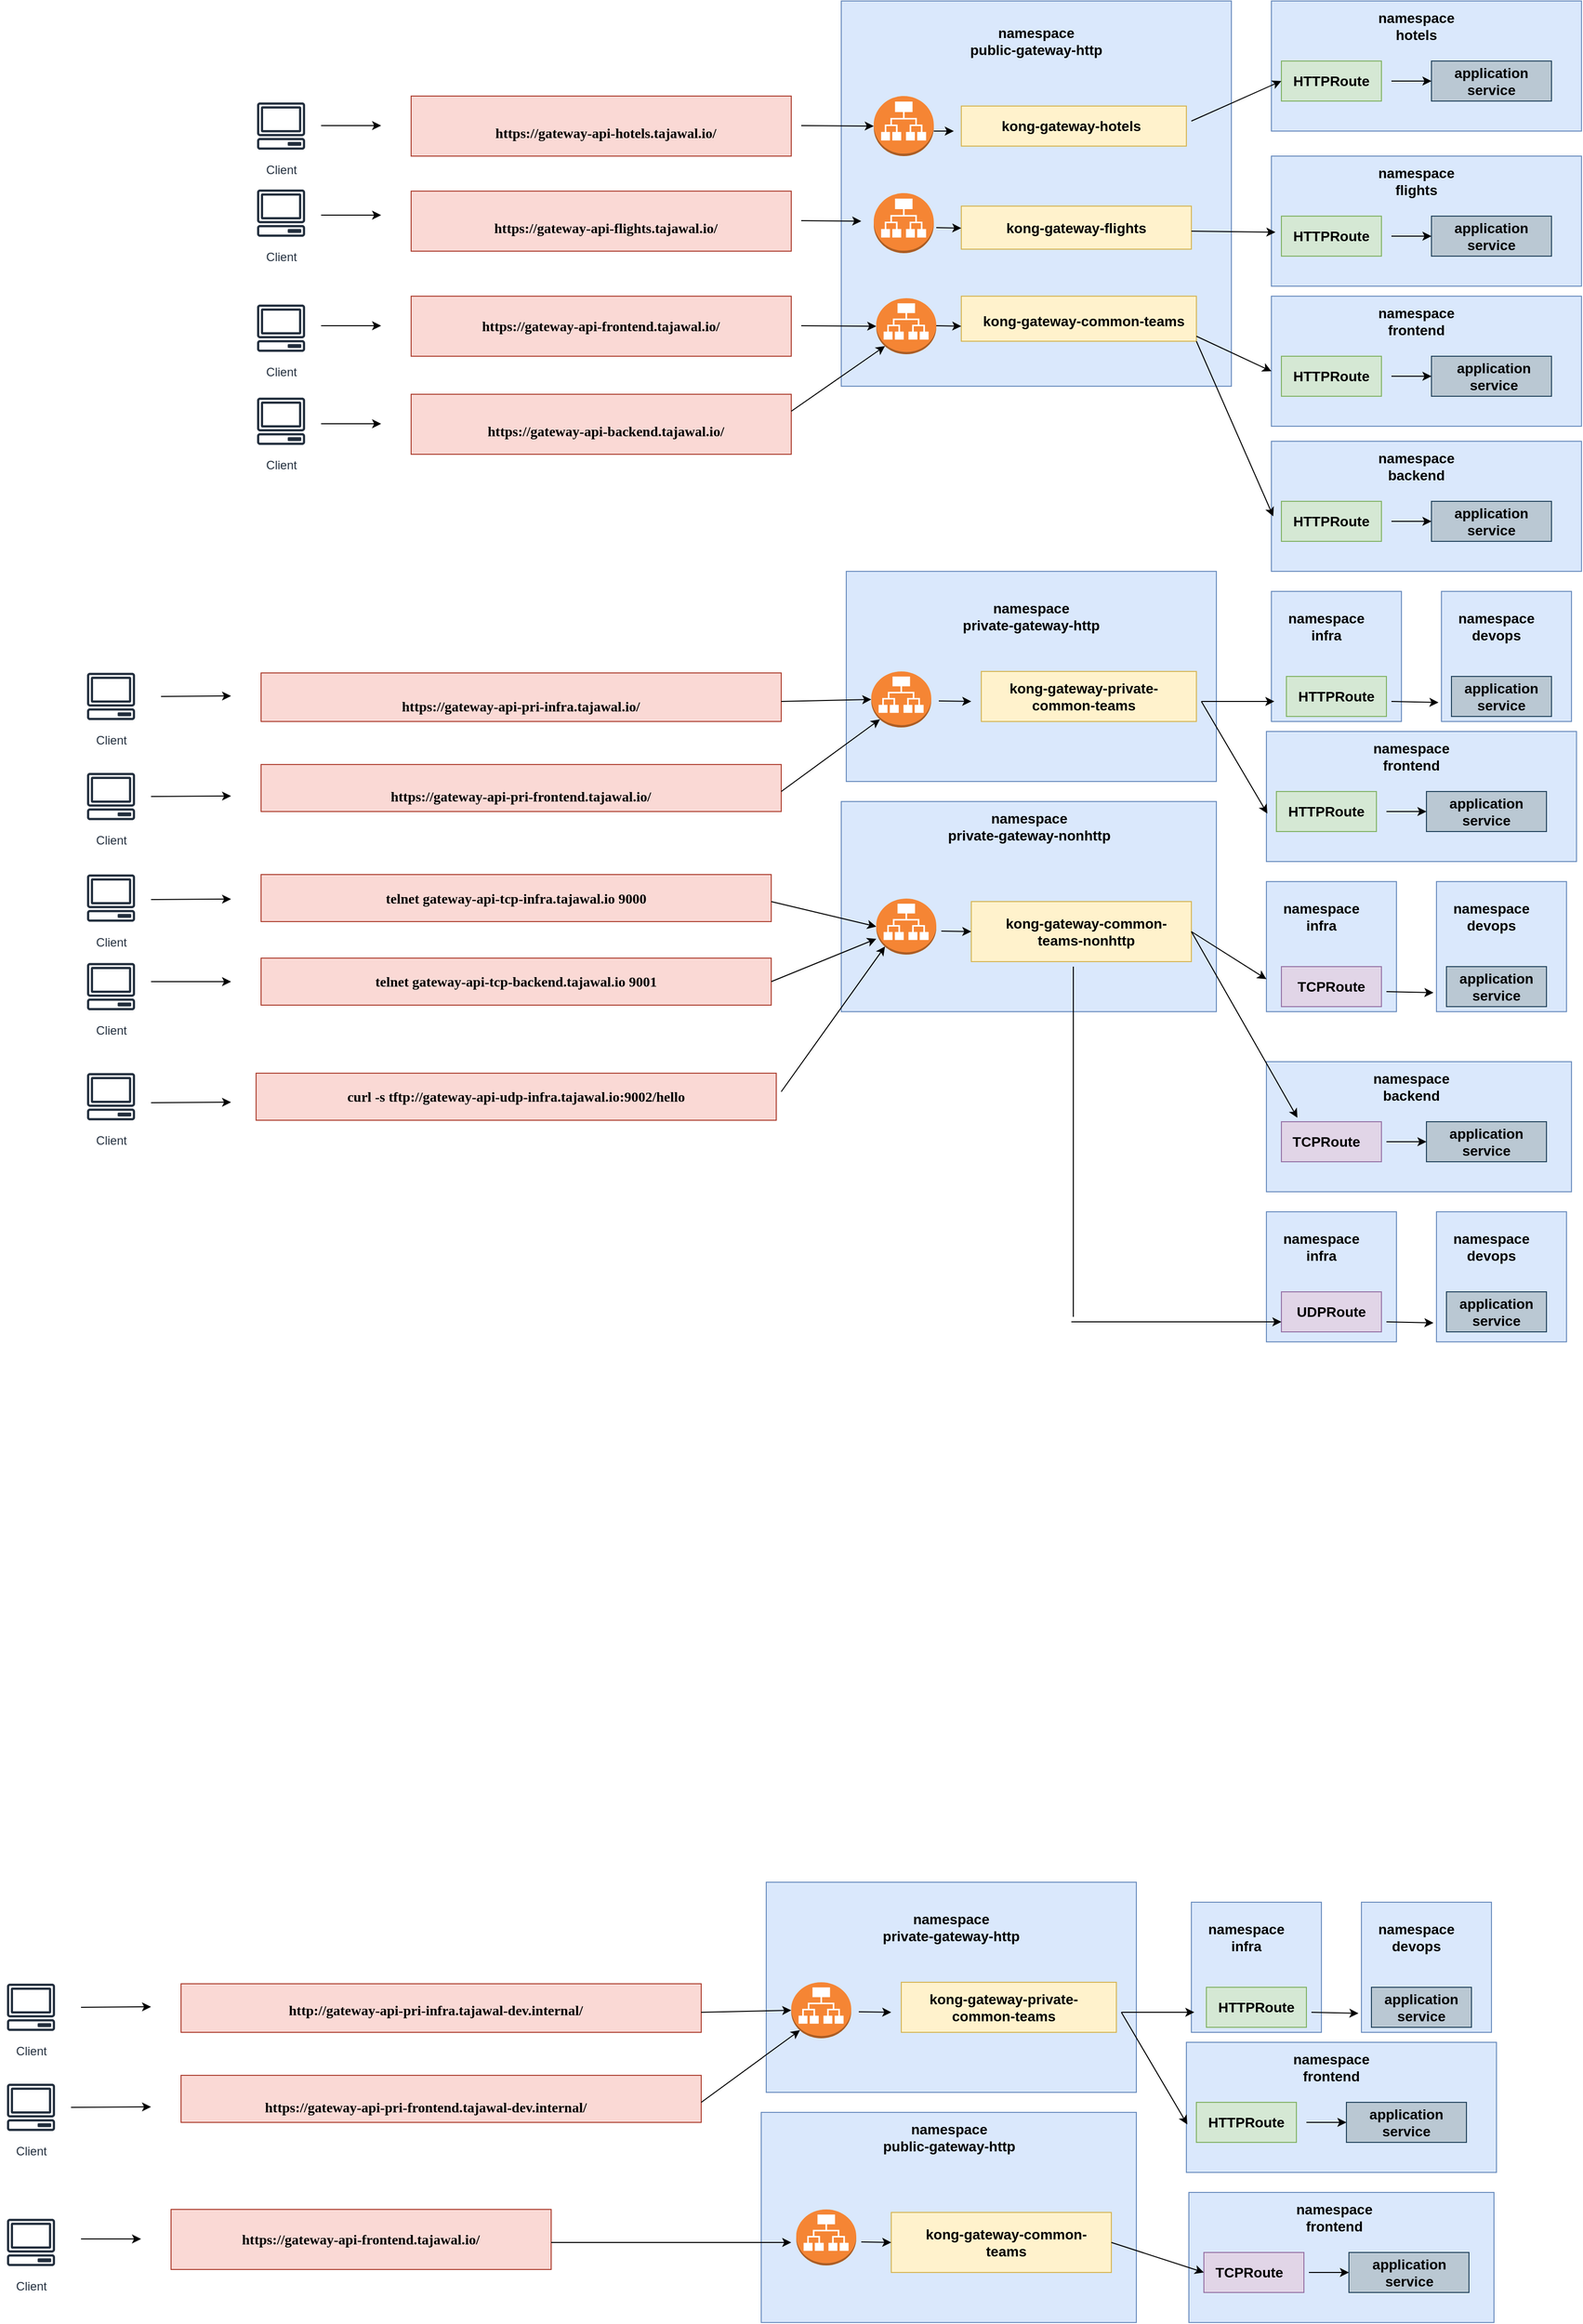 <mxfile version="26.0.5">
  <diagram name="Page-1" id="QeEp_9ObvdgNzG1h11Eg">
    <mxGraphModel dx="2284" dy="761" grid="1" gridSize="10" guides="1" tooltips="1" connect="1" arrows="1" fold="1" page="1" pageScale="1" pageWidth="850" pageHeight="1100" math="0" shadow="0">
      <root>
        <mxCell id="0" />
        <mxCell id="1" parent="0" />
        <mxCell id="GsqYDPgXl572xGJpyq0Q-127" value="" style="rounded=0;whiteSpace=wrap;html=1;fillColor=#fad9d5;strokeColor=#ae4132;" parent="1" vertex="1">
          <mxGeometry x="-270" y="245" width="380" height="60" as="geometry" />
        </mxCell>
        <mxCell id="GsqYDPgXl572xGJpyq0Q-2" value="" style="rounded=0;whiteSpace=wrap;html=1;fillColor=#dae8fc;strokeColor=#6c8ebf;" parent="1" vertex="1">
          <mxGeometry x="160" y="150" width="390" height="385" as="geometry" />
        </mxCell>
        <mxCell id="GsqYDPgXl572xGJpyq0Q-9" value="&lt;div&gt;&lt;font style=&quot;font-size: 14px;&quot;&gt;&lt;b style=&quot;&quot;&gt;namespace&lt;/b&gt;&lt;/font&gt;&lt;/div&gt;&lt;font style=&quot;font-size: 14px;&quot;&gt;&lt;b style=&quot;&quot;&gt;public-gateway-http&lt;/b&gt;&lt;/font&gt;" style="text;html=1;align=center;verticalAlign=middle;whiteSpace=wrap;rounded=0;" parent="1" vertex="1">
          <mxGeometry x="235" y="165" width="240" height="50" as="geometry" />
        </mxCell>
        <mxCell id="GsqYDPgXl572xGJpyq0Q-13" value="" style="rounded=0;whiteSpace=wrap;html=1;fillColor=#fff2cc;strokeColor=#d6b656;" parent="1" vertex="1">
          <mxGeometry x="280" y="255" width="225" height="40" as="geometry" />
        </mxCell>
        <mxCell id="GsqYDPgXl572xGJpyq0Q-14" value="&lt;span style=&quot;font-size: 14px;&quot;&gt;&lt;b&gt;kong-gateway-hotels&lt;/b&gt;&lt;/span&gt;" style="text;html=1;align=center;verticalAlign=middle;whiteSpace=wrap;rounded=0;" parent="1" vertex="1">
          <mxGeometry x="310" y="260" width="160" height="30" as="geometry" />
        </mxCell>
        <mxCell id="GsqYDPgXl572xGJpyq0Q-15" value="" style="rounded=0;whiteSpace=wrap;html=1;fillColor=#fff2cc;strokeColor=#d6b656;" parent="1" vertex="1">
          <mxGeometry x="280" y="355" width="230" height="43" as="geometry" />
        </mxCell>
        <mxCell id="GsqYDPgXl572xGJpyq0Q-16" value="&lt;span style=&quot;font-size: 14px;&quot;&gt;&lt;b&gt;kong-gateway-flights&lt;/b&gt;&lt;/span&gt;" style="text;html=1;align=center;verticalAlign=middle;whiteSpace=wrap;rounded=0;" parent="1" vertex="1">
          <mxGeometry x="310" y="362" width="170" height="30" as="geometry" />
        </mxCell>
        <mxCell id="GsqYDPgXl572xGJpyq0Q-18" value="" style="rounded=0;whiteSpace=wrap;html=1;fillColor=#fff2cc;strokeColor=#d6b656;" parent="1" vertex="1">
          <mxGeometry x="280" y="445" width="235" height="45" as="geometry" />
        </mxCell>
        <mxCell id="GsqYDPgXl572xGJpyq0Q-19" value="&lt;span style=&quot;font-size: 14px;&quot;&gt;&lt;b&gt;kong-gateway-common-teams&lt;/b&gt;&lt;/span&gt;" style="text;html=1;align=center;verticalAlign=middle;whiteSpace=wrap;rounded=0;" parent="1" vertex="1">
          <mxGeometry x="300" y="455" width="205" height="30" as="geometry" />
        </mxCell>
        <mxCell id="GsqYDPgXl572xGJpyq0Q-20" value="" style="rounded=0;whiteSpace=wrap;html=1;fillColor=#dae8fc;strokeColor=#6c8ebf;" parent="1" vertex="1">
          <mxGeometry x="165" y="720" width="370" height="210" as="geometry" />
        </mxCell>
        <mxCell id="GsqYDPgXl572xGJpyq0Q-21" value="&lt;div&gt;&lt;font style=&quot;font-size: 14px;&quot;&gt;&lt;b style=&quot;&quot;&gt;namespace&lt;/b&gt;&lt;/font&gt;&lt;/div&gt;&lt;font style=&quot;font-size: 14px;&quot;&gt;&lt;b style=&quot;&quot;&gt;private-gateway-http&lt;/b&gt;&lt;/font&gt;" style="text;html=1;align=center;verticalAlign=middle;whiteSpace=wrap;rounded=0;" parent="1" vertex="1">
          <mxGeometry x="230" y="740" width="240" height="50" as="geometry" />
        </mxCell>
        <mxCell id="GsqYDPgXl572xGJpyq0Q-22" value="" style="rounded=0;whiteSpace=wrap;html=1;fillColor=#fff2cc;strokeColor=#d6b656;" parent="1" vertex="1">
          <mxGeometry x="300" y="820" width="215" height="50" as="geometry" />
        </mxCell>
        <mxCell id="GsqYDPgXl572xGJpyq0Q-23" value="&lt;span style=&quot;font-size: 14px;&quot;&gt;&lt;b&gt;kong-gateway-private-common-teams&lt;/b&gt;&lt;/span&gt;" style="text;html=1;align=center;verticalAlign=middle;whiteSpace=wrap;rounded=0;" parent="1" vertex="1">
          <mxGeometry x="310" y="830" width="185" height="30" as="geometry" />
        </mxCell>
        <mxCell id="GsqYDPgXl572xGJpyq0Q-28" value="" style="rounded=0;whiteSpace=wrap;html=1;fillColor=#dae8fc;strokeColor=#6c8ebf;" parent="1" vertex="1">
          <mxGeometry x="160" y="950" width="375" height="210" as="geometry" />
        </mxCell>
        <mxCell id="GsqYDPgXl572xGJpyq0Q-29" value="&lt;div&gt;&lt;font style=&quot;font-size: 14px;&quot;&gt;&lt;b style=&quot;&quot;&gt;namespace&lt;/b&gt;&lt;/font&gt;&lt;/div&gt;&lt;font style=&quot;font-size: 14px;&quot;&gt;&lt;b style=&quot;&quot;&gt;private-gateway-nonhttp&lt;/b&gt;&lt;/font&gt;" style="text;html=1;align=center;verticalAlign=middle;whiteSpace=wrap;rounded=0;" parent="1" vertex="1">
          <mxGeometry x="227.5" y="950" width="240" height="50" as="geometry" />
        </mxCell>
        <mxCell id="GsqYDPgXl572xGJpyq0Q-30" value="" style="rounded=0;whiteSpace=wrap;html=1;fillColor=#fff2cc;strokeColor=#d6b656;" parent="1" vertex="1">
          <mxGeometry x="290" y="1050" width="220" height="60" as="geometry" />
        </mxCell>
        <mxCell id="GsqYDPgXl572xGJpyq0Q-31" value="&lt;span style=&quot;font-size: 14px;&quot;&gt;&lt;b&gt;kong-gateway-common-teams-nonhttp&lt;/b&gt;&lt;/span&gt;" style="text;html=1;align=center;verticalAlign=middle;whiteSpace=wrap;rounded=0;" parent="1" vertex="1">
          <mxGeometry x="315" y="1065" width="180" height="30" as="geometry" />
        </mxCell>
        <mxCell id="GsqYDPgXl572xGJpyq0Q-32" value="" style="outlineConnect=0;dashed=0;verticalLabelPosition=bottom;verticalAlign=top;align=center;html=1;shape=mxgraph.aws3.application_load_balancer;fillColor=#F58534;gradientColor=none;" parent="1" vertex="1">
          <mxGeometry x="192.5" y="245" width="60" height="60" as="geometry" />
        </mxCell>
        <mxCell id="GsqYDPgXl572xGJpyq0Q-33" value="" style="outlineConnect=0;dashed=0;verticalLabelPosition=bottom;verticalAlign=top;align=center;html=1;shape=mxgraph.aws3.application_load_balancer;fillColor=#F58534;gradientColor=none;" parent="1" vertex="1">
          <mxGeometry x="192.5" y="342" width="60" height="60" as="geometry" />
        </mxCell>
        <mxCell id="GsqYDPgXl572xGJpyq0Q-34" value="" style="outlineConnect=0;dashed=0;verticalLabelPosition=bottom;verticalAlign=top;align=center;html=1;shape=mxgraph.aws3.application_load_balancer;fillColor=#F58534;gradientColor=none;" parent="1" vertex="1">
          <mxGeometry x="195" y="447" width="60" height="56" as="geometry" />
        </mxCell>
        <mxCell id="GsqYDPgXl572xGJpyq0Q-35" value="" style="endArrow=classic;html=1;rounded=0;" parent="1" edge="1">
          <mxGeometry width="50" height="50" relative="1" as="geometry">
            <mxPoint x="252.5" y="280" as="sourcePoint" />
            <mxPoint x="272.5" y="280" as="targetPoint" />
          </mxGeometry>
        </mxCell>
        <mxCell id="GsqYDPgXl572xGJpyq0Q-36" value="" style="endArrow=classic;html=1;rounded=0;" parent="1" edge="1">
          <mxGeometry width="50" height="50" relative="1" as="geometry">
            <mxPoint x="255" y="376.5" as="sourcePoint" />
            <mxPoint x="280" y="377" as="targetPoint" />
          </mxGeometry>
        </mxCell>
        <mxCell id="GsqYDPgXl572xGJpyq0Q-37" value="" style="endArrow=classic;html=1;rounded=0;" parent="1" edge="1">
          <mxGeometry width="50" height="50" relative="1" as="geometry">
            <mxPoint x="255" y="474.5" as="sourcePoint" />
            <mxPoint x="280" y="475" as="targetPoint" />
          </mxGeometry>
        </mxCell>
        <mxCell id="GsqYDPgXl572xGJpyq0Q-38" value="" style="outlineConnect=0;dashed=0;verticalLabelPosition=bottom;verticalAlign=top;align=center;html=1;shape=mxgraph.aws3.application_load_balancer;fillColor=#F58534;gradientColor=none;" parent="1" vertex="1">
          <mxGeometry x="190" y="820" width="60" height="56" as="geometry" />
        </mxCell>
        <mxCell id="GsqYDPgXl572xGJpyq0Q-39" value="" style="endArrow=classic;html=1;rounded=0;" parent="1" edge="1">
          <mxGeometry width="50" height="50" relative="1" as="geometry">
            <mxPoint x="257.5" y="849.5" as="sourcePoint" />
            <mxPoint x="290" y="850" as="targetPoint" />
          </mxGeometry>
        </mxCell>
        <mxCell id="GsqYDPgXl572xGJpyq0Q-40" value="" style="outlineConnect=0;dashed=0;verticalLabelPosition=bottom;verticalAlign=top;align=center;html=1;shape=mxgraph.aws3.application_load_balancer;fillColor=#F58534;gradientColor=none;" parent="1" vertex="1">
          <mxGeometry x="195" y="1047" width="60" height="56" as="geometry" />
        </mxCell>
        <mxCell id="GsqYDPgXl572xGJpyq0Q-41" value="" style="endArrow=classic;html=1;rounded=0;" parent="1" edge="1">
          <mxGeometry width="50" height="50" relative="1" as="geometry">
            <mxPoint x="260" y="1079.5" as="sourcePoint" />
            <mxPoint x="290" y="1080" as="targetPoint" />
          </mxGeometry>
        </mxCell>
        <mxCell id="GsqYDPgXl572xGJpyq0Q-42" value="" style="rounded=0;whiteSpace=wrap;html=1;fillColor=#dae8fc;strokeColor=#6c8ebf;" parent="1" vertex="1">
          <mxGeometry x="590" y="150" width="310" height="130" as="geometry" />
        </mxCell>
        <mxCell id="GsqYDPgXl572xGJpyq0Q-43" value="" style="rounded=0;whiteSpace=wrap;html=1;fillColor=#d5e8d4;strokeColor=#82b366;" parent="1" vertex="1">
          <mxGeometry x="600" y="210" width="100" height="40" as="geometry" />
        </mxCell>
        <mxCell id="GsqYDPgXl572xGJpyq0Q-44" value="&lt;b&gt;&lt;font style=&quot;font-size: 14px;&quot;&gt;HTTPRoute&lt;/font&gt;&lt;/b&gt;" style="text;html=1;align=center;verticalAlign=middle;whiteSpace=wrap;rounded=0;" parent="1" vertex="1">
          <mxGeometry x="605" y="215" width="90" height="30" as="geometry" />
        </mxCell>
        <mxCell id="GsqYDPgXl572xGJpyq0Q-45" value="&lt;div&gt;&lt;font style=&quot;font-size: 14px;&quot;&gt;&lt;b style=&quot;&quot;&gt;namespace&lt;/b&gt;&lt;/font&gt;&lt;/div&gt;&lt;span style=&quot;font-size: 14px;&quot;&gt;&lt;b&gt;hotels&lt;/b&gt;&lt;/span&gt;" style="text;html=1;align=center;verticalAlign=middle;whiteSpace=wrap;rounded=0;" parent="1" vertex="1">
          <mxGeometry x="680" y="150" width="110" height="50" as="geometry" />
        </mxCell>
        <mxCell id="GsqYDPgXl572xGJpyq0Q-47" value="" style="rounded=0;whiteSpace=wrap;html=1;fillColor=#bac8d3;strokeColor=#23445d;" parent="1" vertex="1">
          <mxGeometry x="750" y="210" width="120" height="40" as="geometry" />
        </mxCell>
        <mxCell id="GsqYDPgXl572xGJpyq0Q-48" value="&lt;span style=&quot;font-size: 14px;&quot;&gt;&lt;b&gt;application service&lt;/b&gt;&lt;/span&gt;" style="text;html=1;align=center;verticalAlign=middle;whiteSpace=wrap;rounded=0;" parent="1" vertex="1">
          <mxGeometry x="765" y="215" width="90" height="30" as="geometry" />
        </mxCell>
        <mxCell id="GsqYDPgXl572xGJpyq0Q-50" value="" style="endArrow=classic;html=1;rounded=0;entryX=0;entryY=0.5;entryDx=0;entryDy=0;" parent="1" target="GsqYDPgXl572xGJpyq0Q-47" edge="1">
          <mxGeometry width="50" height="50" relative="1" as="geometry">
            <mxPoint x="710" y="230" as="sourcePoint" />
            <mxPoint x="760" y="180" as="targetPoint" />
          </mxGeometry>
        </mxCell>
        <mxCell id="GsqYDPgXl572xGJpyq0Q-51" value="" style="endArrow=classic;html=1;rounded=0;entryX=0.032;entryY=0.615;entryDx=0;entryDy=0;entryPerimeter=0;" parent="1" target="GsqYDPgXl572xGJpyq0Q-42" edge="1">
          <mxGeometry width="50" height="50" relative="1" as="geometry">
            <mxPoint x="510" y="270" as="sourcePoint" />
            <mxPoint x="570" y="230" as="targetPoint" />
          </mxGeometry>
        </mxCell>
        <mxCell id="GsqYDPgXl572xGJpyq0Q-52" value="" style="rounded=0;whiteSpace=wrap;html=1;fillColor=#dae8fc;strokeColor=#6c8ebf;" parent="1" vertex="1">
          <mxGeometry x="590" y="305" width="310" height="130" as="geometry" />
        </mxCell>
        <mxCell id="GsqYDPgXl572xGJpyq0Q-53" value="" style="rounded=0;whiteSpace=wrap;html=1;fillColor=#d5e8d4;strokeColor=#82b366;" parent="1" vertex="1">
          <mxGeometry x="600" y="365" width="100" height="40" as="geometry" />
        </mxCell>
        <mxCell id="GsqYDPgXl572xGJpyq0Q-54" value="&lt;b&gt;&lt;font style=&quot;font-size: 14px;&quot;&gt;HTTPRoute&lt;/font&gt;&lt;/b&gt;" style="text;html=1;align=center;verticalAlign=middle;whiteSpace=wrap;rounded=0;" parent="1" vertex="1">
          <mxGeometry x="605" y="370" width="90" height="30" as="geometry" />
        </mxCell>
        <mxCell id="GsqYDPgXl572xGJpyq0Q-55" value="&lt;div&gt;&lt;font style=&quot;font-size: 14px;&quot;&gt;&lt;b style=&quot;&quot;&gt;namespace&lt;/b&gt;&lt;/font&gt;&lt;/div&gt;&lt;span style=&quot;font-size: 14px;&quot;&gt;&lt;b&gt;flights&lt;/b&gt;&lt;/span&gt;" style="text;html=1;align=center;verticalAlign=middle;whiteSpace=wrap;rounded=0;" parent="1" vertex="1">
          <mxGeometry x="680" y="305" width="110" height="50" as="geometry" />
        </mxCell>
        <mxCell id="GsqYDPgXl572xGJpyq0Q-56" value="" style="rounded=0;whiteSpace=wrap;html=1;fillColor=#bac8d3;strokeColor=#23445d;" parent="1" vertex="1">
          <mxGeometry x="750" y="365" width="120" height="40" as="geometry" />
        </mxCell>
        <mxCell id="GsqYDPgXl572xGJpyq0Q-57" value="&lt;span style=&quot;font-size: 14px;&quot;&gt;&lt;b&gt;application service&lt;/b&gt;&lt;/span&gt;" style="text;html=1;align=center;verticalAlign=middle;whiteSpace=wrap;rounded=0;" parent="1" vertex="1">
          <mxGeometry x="765" y="370" width="90" height="30" as="geometry" />
        </mxCell>
        <mxCell id="GsqYDPgXl572xGJpyq0Q-58" value="" style="endArrow=classic;html=1;rounded=0;entryX=0;entryY=0.5;entryDx=0;entryDy=0;" parent="1" target="GsqYDPgXl572xGJpyq0Q-56" edge="1">
          <mxGeometry width="50" height="50" relative="1" as="geometry">
            <mxPoint x="710" y="385" as="sourcePoint" />
            <mxPoint x="760" y="335" as="targetPoint" />
          </mxGeometry>
        </mxCell>
        <mxCell id="GsqYDPgXl572xGJpyq0Q-59" value="" style="endArrow=classic;html=1;rounded=0;entryX=0.013;entryY=0.585;entryDx=0;entryDy=0;entryPerimeter=0;" parent="1" target="GsqYDPgXl572xGJpyq0Q-52" edge="1">
          <mxGeometry width="50" height="50" relative="1" as="geometry">
            <mxPoint x="510" y="380" as="sourcePoint" />
            <mxPoint x="590" y="330" as="targetPoint" />
          </mxGeometry>
        </mxCell>
        <mxCell id="GsqYDPgXl572xGJpyq0Q-60" value="" style="rounded=0;whiteSpace=wrap;html=1;fillColor=#dae8fc;strokeColor=#6c8ebf;" parent="1" vertex="1">
          <mxGeometry x="590" y="445" width="310" height="130" as="geometry" />
        </mxCell>
        <mxCell id="GsqYDPgXl572xGJpyq0Q-61" value="" style="rounded=0;whiteSpace=wrap;html=1;fillColor=#d5e8d4;strokeColor=#82b366;" parent="1" vertex="1">
          <mxGeometry x="600" y="505" width="100" height="40" as="geometry" />
        </mxCell>
        <mxCell id="GsqYDPgXl572xGJpyq0Q-62" value="&lt;b&gt;&lt;font style=&quot;font-size: 14px;&quot;&gt;HTTPRoute&lt;/font&gt;&lt;/b&gt;" style="text;html=1;align=center;verticalAlign=middle;whiteSpace=wrap;rounded=0;" parent="1" vertex="1">
          <mxGeometry x="605" y="510" width="90" height="30" as="geometry" />
        </mxCell>
        <mxCell id="GsqYDPgXl572xGJpyq0Q-63" value="&lt;div&gt;&lt;font style=&quot;font-size: 14px;&quot;&gt;&lt;b style=&quot;&quot;&gt;namespace&lt;/b&gt;&lt;/font&gt;&lt;/div&gt;&lt;span style=&quot;font-size: 14px;&quot;&gt;&lt;b&gt;frontend&lt;/b&gt;&lt;/span&gt;" style="text;html=1;align=center;verticalAlign=middle;whiteSpace=wrap;rounded=0;" parent="1" vertex="1">
          <mxGeometry x="680" y="445" width="110" height="50" as="geometry" />
        </mxCell>
        <mxCell id="GsqYDPgXl572xGJpyq0Q-64" value="" style="rounded=0;whiteSpace=wrap;html=1;fillColor=#bac8d3;strokeColor=#23445d;" parent="1" vertex="1">
          <mxGeometry x="750" y="505" width="120" height="40" as="geometry" />
        </mxCell>
        <mxCell id="GsqYDPgXl572xGJpyq0Q-65" value="&lt;span style=&quot;font-size: 14px;&quot;&gt;&lt;b&gt;application service&lt;/b&gt;&lt;/span&gt;" style="text;html=1;align=center;verticalAlign=middle;whiteSpace=wrap;rounded=0;" parent="1" vertex="1">
          <mxGeometry x="770" y="510" width="85" height="30" as="geometry" />
        </mxCell>
        <mxCell id="GsqYDPgXl572xGJpyq0Q-66" value="" style="endArrow=classic;html=1;rounded=0;entryX=0;entryY=0.5;entryDx=0;entryDy=0;" parent="1" target="GsqYDPgXl572xGJpyq0Q-64" edge="1">
          <mxGeometry width="50" height="50" relative="1" as="geometry">
            <mxPoint x="710" y="525" as="sourcePoint" />
            <mxPoint x="760" y="475" as="targetPoint" />
          </mxGeometry>
        </mxCell>
        <mxCell id="GsqYDPgXl572xGJpyq0Q-67" value="" style="rounded=0;whiteSpace=wrap;html=1;fillColor=#dae8fc;strokeColor=#6c8ebf;" parent="1" vertex="1">
          <mxGeometry x="590" y="590" width="310" height="130" as="geometry" />
        </mxCell>
        <mxCell id="GsqYDPgXl572xGJpyq0Q-68" value="" style="rounded=0;whiteSpace=wrap;html=1;fillColor=#d5e8d4;strokeColor=#82b366;" parent="1" vertex="1">
          <mxGeometry x="600" y="650" width="100" height="40" as="geometry" />
        </mxCell>
        <mxCell id="GsqYDPgXl572xGJpyq0Q-69" value="&lt;b&gt;&lt;font style=&quot;font-size: 14px;&quot;&gt;HTTPRoute&lt;/font&gt;&lt;/b&gt;" style="text;html=1;align=center;verticalAlign=middle;whiteSpace=wrap;rounded=0;" parent="1" vertex="1">
          <mxGeometry x="605" y="655" width="90" height="30" as="geometry" />
        </mxCell>
        <mxCell id="GsqYDPgXl572xGJpyq0Q-70" value="&lt;div&gt;&lt;font style=&quot;font-size: 14px;&quot;&gt;&lt;b style=&quot;&quot;&gt;namespace&lt;/b&gt;&lt;/font&gt;&lt;/div&gt;&lt;span style=&quot;font-size: 14px;&quot;&gt;&lt;b&gt;backend&lt;/b&gt;&lt;/span&gt;" style="text;html=1;align=center;verticalAlign=middle;whiteSpace=wrap;rounded=0;" parent="1" vertex="1">
          <mxGeometry x="680" y="590" width="110" height="50" as="geometry" />
        </mxCell>
        <mxCell id="GsqYDPgXl572xGJpyq0Q-71" value="" style="rounded=0;whiteSpace=wrap;html=1;fillColor=#bac8d3;strokeColor=#23445d;" parent="1" vertex="1">
          <mxGeometry x="750" y="650" width="120" height="40" as="geometry" />
        </mxCell>
        <mxCell id="GsqYDPgXl572xGJpyq0Q-72" value="&lt;span style=&quot;font-size: 14px;&quot;&gt;&lt;b&gt;application service&lt;/b&gt;&lt;/span&gt;" style="text;html=1;align=center;verticalAlign=middle;whiteSpace=wrap;rounded=0;" parent="1" vertex="1">
          <mxGeometry x="765" y="655" width="90" height="30" as="geometry" />
        </mxCell>
        <mxCell id="GsqYDPgXl572xGJpyq0Q-73" value="" style="endArrow=classic;html=1;rounded=0;entryX=0;entryY=0.5;entryDx=0;entryDy=0;" parent="1" target="GsqYDPgXl572xGJpyq0Q-71" edge="1">
          <mxGeometry width="50" height="50" relative="1" as="geometry">
            <mxPoint x="710" y="670" as="sourcePoint" />
            <mxPoint x="760" y="620" as="targetPoint" />
          </mxGeometry>
        </mxCell>
        <mxCell id="GsqYDPgXl572xGJpyq0Q-74" value="" style="endArrow=classic;html=1;rounded=0;" parent="1" edge="1">
          <mxGeometry width="50" height="50" relative="1" as="geometry">
            <mxPoint x="515" y="485" as="sourcePoint" />
            <mxPoint x="590" y="520" as="targetPoint" />
          </mxGeometry>
        </mxCell>
        <mxCell id="GsqYDPgXl572xGJpyq0Q-82" value="" style="endArrow=classic;html=1;rounded=0;entryX=0.006;entryY=0.577;entryDx=0;entryDy=0;entryPerimeter=0;exitX=1;exitY=1;exitDx=0;exitDy=0;" parent="1" source="GsqYDPgXl572xGJpyq0Q-18" target="GsqYDPgXl572xGJpyq0Q-67" edge="1">
          <mxGeometry width="50" height="50" relative="1" as="geometry">
            <mxPoint x="520" y="490" as="sourcePoint" />
            <mxPoint x="600" y="555" as="targetPoint" />
          </mxGeometry>
        </mxCell>
        <mxCell id="GsqYDPgXl572xGJpyq0Q-83" value="" style="rounded=0;whiteSpace=wrap;html=1;fillColor=#dae8fc;strokeColor=#6c8ebf;" parent="1" vertex="1">
          <mxGeometry x="590" y="740" width="130" height="130" as="geometry" />
        </mxCell>
        <mxCell id="GsqYDPgXl572xGJpyq0Q-84" value="" style="rounded=0;whiteSpace=wrap;html=1;fillColor=#d5e8d4;strokeColor=#82b366;" parent="1" vertex="1">
          <mxGeometry x="605" y="825" width="100" height="40" as="geometry" />
        </mxCell>
        <mxCell id="GsqYDPgXl572xGJpyq0Q-85" value="&lt;b&gt;&lt;font style=&quot;font-size: 14px;&quot;&gt;HTTPRoute&lt;/font&gt;&lt;/b&gt;" style="text;html=1;align=center;verticalAlign=middle;whiteSpace=wrap;rounded=0;" parent="1" vertex="1">
          <mxGeometry x="610" y="830" width="90" height="30" as="geometry" />
        </mxCell>
        <mxCell id="GsqYDPgXl572xGJpyq0Q-86" value="&lt;div&gt;&lt;font style=&quot;font-size: 14px;&quot;&gt;&lt;b style=&quot;&quot;&gt;namespace&lt;/b&gt;&lt;/font&gt;&lt;/div&gt;&lt;span style=&quot;font-size: 14px;&quot;&gt;&lt;b&gt;infra&lt;/b&gt;&lt;/span&gt;" style="text;html=1;align=center;verticalAlign=middle;whiteSpace=wrap;rounded=0;" parent="1" vertex="1">
          <mxGeometry x="590" y="750" width="110" height="50" as="geometry" />
        </mxCell>
        <mxCell id="GsqYDPgXl572xGJpyq0Q-90" value="" style="rounded=0;whiteSpace=wrap;html=1;fillColor=#dae8fc;strokeColor=#6c8ebf;" parent="1" vertex="1">
          <mxGeometry x="760" y="740" width="130" height="130" as="geometry" />
        </mxCell>
        <mxCell id="GsqYDPgXl572xGJpyq0Q-91" value="" style="rounded=0;whiteSpace=wrap;html=1;fillColor=#bac8d3;strokeColor=#23445d;" parent="1" vertex="1">
          <mxGeometry x="770" y="825" width="100" height="40" as="geometry" />
        </mxCell>
        <mxCell id="GsqYDPgXl572xGJpyq0Q-92" value="&lt;b style=&quot;font-size: 14px;&quot;&gt;application service&lt;/b&gt;" style="text;html=1;align=center;verticalAlign=middle;whiteSpace=wrap;rounded=0;" parent="1" vertex="1">
          <mxGeometry x="775" y="830" width="90" height="30" as="geometry" />
        </mxCell>
        <mxCell id="GsqYDPgXl572xGJpyq0Q-93" value="&lt;div&gt;&lt;font style=&quot;font-size: 14px;&quot;&gt;&lt;b style=&quot;&quot;&gt;namespace&lt;/b&gt;&lt;/font&gt;&lt;/div&gt;&lt;span style=&quot;font-size: 14px;&quot;&gt;&lt;b&gt;devops&lt;/b&gt;&lt;/span&gt;" style="text;html=1;align=center;verticalAlign=middle;whiteSpace=wrap;rounded=0;" parent="1" vertex="1">
          <mxGeometry x="760" y="750" width="110" height="50" as="geometry" />
        </mxCell>
        <mxCell id="GsqYDPgXl572xGJpyq0Q-96" value="" style="endArrow=classic;html=1;rounded=0;entryX=-0.023;entryY=0.854;entryDx=0;entryDy=0;entryPerimeter=0;" parent="1" target="GsqYDPgXl572xGJpyq0Q-90" edge="1">
          <mxGeometry width="50" height="50" relative="1" as="geometry">
            <mxPoint x="710" y="850" as="sourcePoint" />
            <mxPoint x="760" y="800" as="targetPoint" />
          </mxGeometry>
        </mxCell>
        <mxCell id="GsqYDPgXl572xGJpyq0Q-97" value="" style="endArrow=classic;html=1;rounded=0;entryX=0.023;entryY=0.846;entryDx=0;entryDy=0;entryPerimeter=0;" parent="1" target="GsqYDPgXl572xGJpyq0Q-83" edge="1">
          <mxGeometry width="50" height="50" relative="1" as="geometry">
            <mxPoint x="520" y="850" as="sourcePoint" />
            <mxPoint x="570" y="800" as="targetPoint" />
          </mxGeometry>
        </mxCell>
        <mxCell id="GsqYDPgXl572xGJpyq0Q-105" value="" style="rounded=0;whiteSpace=wrap;html=1;fillColor=#dae8fc;strokeColor=#6c8ebf;" parent="1" vertex="1">
          <mxGeometry x="585" y="880" width="310" height="130" as="geometry" />
        </mxCell>
        <mxCell id="GsqYDPgXl572xGJpyq0Q-106" value="" style="rounded=0;whiteSpace=wrap;html=1;fillColor=#d5e8d4;strokeColor=#82b366;" parent="1" vertex="1">
          <mxGeometry x="595" y="940" width="100" height="40" as="geometry" />
        </mxCell>
        <mxCell id="GsqYDPgXl572xGJpyq0Q-107" value="&lt;b&gt;&lt;font style=&quot;font-size: 14px;&quot;&gt;HTTPRoute&lt;/font&gt;&lt;/b&gt;" style="text;html=1;align=center;verticalAlign=middle;whiteSpace=wrap;rounded=0;" parent="1" vertex="1">
          <mxGeometry x="600" y="945" width="90" height="30" as="geometry" />
        </mxCell>
        <mxCell id="GsqYDPgXl572xGJpyq0Q-108" value="&lt;div&gt;&lt;font style=&quot;font-size: 14px;&quot;&gt;&lt;b style=&quot;&quot;&gt;namespace&lt;/b&gt;&lt;/font&gt;&lt;/div&gt;&lt;span style=&quot;font-size: 14px;&quot;&gt;&lt;b&gt;frontend&lt;/b&gt;&lt;/span&gt;" style="text;html=1;align=center;verticalAlign=middle;whiteSpace=wrap;rounded=0;" parent="1" vertex="1">
          <mxGeometry x="675" y="880" width="110" height="50" as="geometry" />
        </mxCell>
        <mxCell id="GsqYDPgXl572xGJpyq0Q-109" value="" style="rounded=0;whiteSpace=wrap;html=1;fillColor=#bac8d3;strokeColor=#23445d;" parent="1" vertex="1">
          <mxGeometry x="745" y="940" width="120" height="40" as="geometry" />
        </mxCell>
        <mxCell id="GsqYDPgXl572xGJpyq0Q-110" value="&lt;span style=&quot;font-size: 14px;&quot;&gt;&lt;b&gt;application service&lt;/b&gt;&lt;/span&gt;" style="text;html=1;align=center;verticalAlign=middle;whiteSpace=wrap;rounded=0;" parent="1" vertex="1">
          <mxGeometry x="760" y="945" width="90" height="30" as="geometry" />
        </mxCell>
        <mxCell id="GsqYDPgXl572xGJpyq0Q-111" value="" style="endArrow=classic;html=1;rounded=0;entryX=0;entryY=0.5;entryDx=0;entryDy=0;" parent="1" target="GsqYDPgXl572xGJpyq0Q-109" edge="1">
          <mxGeometry width="50" height="50" relative="1" as="geometry">
            <mxPoint x="705" y="960" as="sourcePoint" />
            <mxPoint x="755" y="910" as="targetPoint" />
          </mxGeometry>
        </mxCell>
        <mxCell id="GsqYDPgXl572xGJpyq0Q-114" value="" style="endArrow=classic;html=1;rounded=0;entryX=0.003;entryY=0.631;entryDx=0;entryDy=0;entryPerimeter=0;" parent="1" target="GsqYDPgXl572xGJpyq0Q-105" edge="1">
          <mxGeometry width="50" height="50" relative="1" as="geometry">
            <mxPoint x="520" y="850" as="sourcePoint" />
            <mxPoint x="570" y="800" as="targetPoint" />
          </mxGeometry>
        </mxCell>
        <mxCell id="GsqYDPgXl572xGJpyq0Q-115" value="" style="rounded=0;whiteSpace=wrap;html=1;fillColor=#dae8fc;strokeColor=#6c8ebf;" parent="1" vertex="1">
          <mxGeometry x="585" y="1030" width="130" height="130" as="geometry" />
        </mxCell>
        <mxCell id="GsqYDPgXl572xGJpyq0Q-116" value="" style="rounded=0;whiteSpace=wrap;html=1;fillColor=#e1d5e7;strokeColor=#9673a6;" parent="1" vertex="1">
          <mxGeometry x="600" y="1115" width="100" height="40" as="geometry" />
        </mxCell>
        <mxCell id="GsqYDPgXl572xGJpyq0Q-117" value="&lt;b&gt;&lt;font style=&quot;font-size: 14px;&quot;&gt;TCPRoute&lt;/font&gt;&lt;/b&gt;" style="text;html=1;align=center;verticalAlign=middle;whiteSpace=wrap;rounded=0;" parent="1" vertex="1">
          <mxGeometry x="605" y="1120" width="90" height="30" as="geometry" />
        </mxCell>
        <mxCell id="GsqYDPgXl572xGJpyq0Q-118" value="&lt;div&gt;&lt;font style=&quot;font-size: 14px;&quot;&gt;&lt;b style=&quot;&quot;&gt;namespace&lt;/b&gt;&lt;/font&gt;&lt;/div&gt;&lt;span style=&quot;font-size: 14px;&quot;&gt;&lt;b&gt;infra&lt;/b&gt;&lt;/span&gt;" style="text;html=1;align=center;verticalAlign=middle;whiteSpace=wrap;rounded=0;" parent="1" vertex="1">
          <mxGeometry x="585" y="1040" width="110" height="50" as="geometry" />
        </mxCell>
        <mxCell id="GsqYDPgXl572xGJpyq0Q-119" value="" style="rounded=0;whiteSpace=wrap;html=1;fillColor=#dae8fc;strokeColor=#6c8ebf;" parent="1" vertex="1">
          <mxGeometry x="755" y="1030" width="130" height="130" as="geometry" />
        </mxCell>
        <mxCell id="GsqYDPgXl572xGJpyq0Q-120" value="" style="rounded=0;whiteSpace=wrap;html=1;fillColor=#bac8d3;strokeColor=#23445d;" parent="1" vertex="1">
          <mxGeometry x="765" y="1115" width="100" height="40" as="geometry" />
        </mxCell>
        <mxCell id="GsqYDPgXl572xGJpyq0Q-121" value="&lt;b style=&quot;font-size: 14px;&quot;&gt;application service&lt;/b&gt;" style="text;html=1;align=center;verticalAlign=middle;whiteSpace=wrap;rounded=0;" parent="1" vertex="1">
          <mxGeometry x="770" y="1120" width="90" height="30" as="geometry" />
        </mxCell>
        <mxCell id="GsqYDPgXl572xGJpyq0Q-122" value="&lt;div&gt;&lt;font style=&quot;font-size: 14px;&quot;&gt;&lt;b style=&quot;&quot;&gt;namespace&lt;/b&gt;&lt;/font&gt;&lt;/div&gt;&lt;span style=&quot;font-size: 14px;&quot;&gt;&lt;b&gt;devops&lt;/b&gt;&lt;/span&gt;" style="text;html=1;align=center;verticalAlign=middle;whiteSpace=wrap;rounded=0;" parent="1" vertex="1">
          <mxGeometry x="755" y="1040" width="110" height="50" as="geometry" />
        </mxCell>
        <mxCell id="GsqYDPgXl572xGJpyq0Q-123" value="" style="endArrow=classic;html=1;rounded=0;entryX=-0.023;entryY=0.854;entryDx=0;entryDy=0;entryPerimeter=0;" parent="1" target="GsqYDPgXl572xGJpyq0Q-119" edge="1">
          <mxGeometry width="50" height="50" relative="1" as="geometry">
            <mxPoint x="705" y="1140" as="sourcePoint" />
            <mxPoint x="755" y="1090" as="targetPoint" />
          </mxGeometry>
        </mxCell>
        <mxCell id="GsqYDPgXl572xGJpyq0Q-124" value="" style="endArrow=classic;html=1;rounded=0;entryX=0;entryY=0.75;entryDx=0;entryDy=0;exitX=1;exitY=0.5;exitDx=0;exitDy=0;" parent="1" source="GsqYDPgXl572xGJpyq0Q-30" target="GsqYDPgXl572xGJpyq0Q-115" edge="1">
          <mxGeometry width="50" height="50" relative="1" as="geometry">
            <mxPoint x="520" y="1090" as="sourcePoint" />
            <mxPoint x="570" y="1040" as="targetPoint" />
          </mxGeometry>
        </mxCell>
        <mxCell id="GsqYDPgXl572xGJpyq0Q-125" value="Client" style="sketch=0;outlineConnect=0;fontColor=#232F3E;gradientColor=none;strokeColor=#232F3E;fillColor=#ffffff;dashed=0;verticalLabelPosition=bottom;verticalAlign=top;align=center;html=1;fontSize=12;fontStyle=0;aspect=fixed;shape=mxgraph.aws4.resourceIcon;resIcon=mxgraph.aws4.client;" parent="1" vertex="1">
          <mxGeometry x="-430" y="245" width="60" height="60" as="geometry" />
        </mxCell>
        <mxCell id="GsqYDPgXl572xGJpyq0Q-126" value="&lt;p style=&quot;margin: 0px; font-variant-numeric: normal; font-variant-east-asian: normal; font-variant-alternates: normal; font-size-adjust: none; font-kerning: auto; font-optical-sizing: auto; font-feature-settings: normal; font-variation-settings: normal; font-variant-position: normal; font-variant-emoji: normal; font-stretch: normal; line-height: normal; font-family: Menlo; text-align: start;&quot; class=&quot;p1&quot;&gt;&lt;span style=&quot;font-variant-ligatures: no-common-ligatures;&quot; class=&quot;s1&quot;&gt;&lt;font style=&quot;font-size: 14px;&quot;&gt;&lt;b&gt;https://gateway-api-hotels.tajawal.io/&lt;span style=&quot;&quot; class=&quot;Apple-converted-space&quot;&gt;&amp;nbsp; &amp;nbsp;&lt;/span&gt;&lt;/b&gt;&lt;/font&gt;&lt;/span&gt;&lt;/p&gt;" style="text;html=1;align=center;verticalAlign=middle;whiteSpace=wrap;rounded=0;" parent="1" vertex="1">
          <mxGeometry x="-240" y="267" width="340" height="30" as="geometry" />
        </mxCell>
        <mxCell id="GsqYDPgXl572xGJpyq0Q-129" value="" style="endArrow=classic;html=1;rounded=0;" parent="1" edge="1">
          <mxGeometry width="50" height="50" relative="1" as="geometry">
            <mxPoint x="-360" y="274.5" as="sourcePoint" />
            <mxPoint x="-300" y="274.5" as="targetPoint" />
          </mxGeometry>
        </mxCell>
        <mxCell id="GsqYDPgXl572xGJpyq0Q-131" value="" style="endArrow=classic;html=1;rounded=0;entryX=0;entryY=0.5;entryDx=0;entryDy=0;entryPerimeter=0;" parent="1" target="GsqYDPgXl572xGJpyq0Q-32" edge="1">
          <mxGeometry width="50" height="50" relative="1" as="geometry">
            <mxPoint x="120" y="274.5" as="sourcePoint" />
            <mxPoint x="180" y="275" as="targetPoint" />
          </mxGeometry>
        </mxCell>
        <mxCell id="GsqYDPgXl572xGJpyq0Q-141" value="" style="rounded=0;whiteSpace=wrap;html=1;fillColor=#fad9d5;strokeColor=#ae4132;" parent="1" vertex="1">
          <mxGeometry x="-270" y="340" width="380" height="60" as="geometry" />
        </mxCell>
        <mxCell id="GsqYDPgXl572xGJpyq0Q-142" value="Client" style="sketch=0;outlineConnect=0;fontColor=#232F3E;gradientColor=none;strokeColor=#232F3E;fillColor=#ffffff;dashed=0;verticalLabelPosition=bottom;verticalAlign=top;align=center;html=1;fontSize=12;fontStyle=0;aspect=fixed;shape=mxgraph.aws4.resourceIcon;resIcon=mxgraph.aws4.client;" parent="1" vertex="1">
          <mxGeometry x="-430" y="332" width="60" height="60" as="geometry" />
        </mxCell>
        <mxCell id="GsqYDPgXl572xGJpyq0Q-143" value="&lt;p style=&quot;margin: 0px; font-variant-numeric: normal; font-variant-east-asian: normal; font-variant-alternates: normal; font-size-adjust: none; font-kerning: auto; font-optical-sizing: auto; font-feature-settings: normal; font-variation-settings: normal; font-variant-position: normal; font-variant-emoji: normal; font-stretch: normal; line-height: normal; font-family: Menlo; text-align: start;&quot; class=&quot;p1&quot;&gt;&lt;span style=&quot;font-variant-ligatures: no-common-ligatures;&quot; class=&quot;s1&quot;&gt;&lt;font style=&quot;font-size: 14px;&quot;&gt;&lt;b&gt;https://gateway-api-flights.tajawal.io/&lt;span style=&quot;&quot; class=&quot;Apple-converted-space&quot;&gt;&amp;nbsp; &amp;nbsp;&lt;/span&gt;&lt;/b&gt;&lt;/font&gt;&lt;/span&gt;&lt;/p&gt;" style="text;html=1;align=center;verticalAlign=middle;whiteSpace=wrap;rounded=0;" parent="1" vertex="1">
          <mxGeometry x="-240" y="362" width="340" height="30" as="geometry" />
        </mxCell>
        <mxCell id="GsqYDPgXl572xGJpyq0Q-144" value="" style="endArrow=classic;html=1;rounded=0;" parent="1" edge="1">
          <mxGeometry width="50" height="50" relative="1" as="geometry">
            <mxPoint x="-360" y="364" as="sourcePoint" />
            <mxPoint x="-300" y="364" as="targetPoint" />
          </mxGeometry>
        </mxCell>
        <mxCell id="GsqYDPgXl572xGJpyq0Q-145" value="" style="endArrow=classic;html=1;rounded=0;" parent="1" edge="1">
          <mxGeometry width="50" height="50" relative="1" as="geometry">
            <mxPoint x="120" y="369.5" as="sourcePoint" />
            <mxPoint x="180" y="370" as="targetPoint" />
          </mxGeometry>
        </mxCell>
        <mxCell id="GsqYDPgXl572xGJpyq0Q-146" value="" style="rounded=0;whiteSpace=wrap;html=1;fillColor=#fad9d5;strokeColor=#ae4132;" parent="1" vertex="1">
          <mxGeometry x="-270" y="445" width="380" height="60" as="geometry" />
        </mxCell>
        <mxCell id="GsqYDPgXl572xGJpyq0Q-147" value="Client" style="sketch=0;outlineConnect=0;fontColor=#232F3E;gradientColor=none;strokeColor=#232F3E;fillColor=#ffffff;dashed=0;verticalLabelPosition=bottom;verticalAlign=top;align=center;html=1;fontSize=12;fontStyle=0;aspect=fixed;shape=mxgraph.aws4.resourceIcon;resIcon=mxgraph.aws4.client;" parent="1" vertex="1">
          <mxGeometry x="-430" y="447" width="60" height="60" as="geometry" />
        </mxCell>
        <mxCell id="GsqYDPgXl572xGJpyq0Q-148" value="&lt;p style=&quot;margin: 0px; font-variant-numeric: normal; font-variant-east-asian: normal; font-variant-alternates: normal; font-size-adjust: none; font-kerning: auto; font-optical-sizing: auto; font-feature-settings: normal; font-variation-settings: normal; font-variant-position: normal; font-variant-emoji: normal; font-stretch: normal; line-height: normal; font-family: Menlo; text-align: start;&quot; class=&quot;p1&quot;&gt;&lt;span style=&quot;font-variant-ligatures: no-common-ligatures;&quot; class=&quot;s1&quot;&gt;&lt;font style=&quot;font-size: 14px;&quot;&gt;&lt;b&gt;https://gateway-api-frontend.tajawal.io/&lt;span style=&quot;&quot; class=&quot;Apple-converted-space&quot;&gt;&amp;nbsp; &amp;nbsp;&lt;/span&gt;&lt;/b&gt;&lt;/font&gt;&lt;/span&gt;&lt;/p&gt;" style="text;html=1;align=center;verticalAlign=middle;whiteSpace=wrap;rounded=0;" parent="1" vertex="1">
          <mxGeometry x="-260" y="460" width="370" height="30" as="geometry" />
        </mxCell>
        <mxCell id="GsqYDPgXl572xGJpyq0Q-150" value="" style="endArrow=classic;html=1;rounded=0;entryX=0;entryY=0.5;entryDx=0;entryDy=0;entryPerimeter=0;" parent="1" target="GsqYDPgXl572xGJpyq0Q-34" edge="1">
          <mxGeometry width="50" height="50" relative="1" as="geometry">
            <mxPoint x="120" y="474.5" as="sourcePoint" />
            <mxPoint x="180" y="474.5" as="targetPoint" />
          </mxGeometry>
        </mxCell>
        <mxCell id="GsqYDPgXl572xGJpyq0Q-151" value="" style="rounded=0;whiteSpace=wrap;html=1;fillColor=#fad9d5;strokeColor=#ae4132;" parent="1" vertex="1">
          <mxGeometry x="-270" y="543" width="380" height="60" as="geometry" />
        </mxCell>
        <mxCell id="GsqYDPgXl572xGJpyq0Q-152" value="Client" style="sketch=0;outlineConnect=0;fontColor=#232F3E;gradientColor=none;strokeColor=#232F3E;fillColor=#ffffff;dashed=0;verticalLabelPosition=bottom;verticalAlign=top;align=center;html=1;fontSize=12;fontStyle=0;aspect=fixed;shape=mxgraph.aws4.resourceIcon;resIcon=mxgraph.aws4.client;" parent="1" vertex="1">
          <mxGeometry x="-430" y="540" width="60" height="60" as="geometry" />
        </mxCell>
        <mxCell id="GsqYDPgXl572xGJpyq0Q-153" value="&lt;p style=&quot;margin: 0px; font-variant-numeric: normal; font-variant-east-asian: normal; font-variant-alternates: normal; font-size-adjust: none; font-kerning: auto; font-optical-sizing: auto; font-feature-settings: normal; font-variation-settings: normal; font-variant-position: normal; font-variant-emoji: normal; font-stretch: normal; line-height: normal; font-family: Menlo; text-align: start;&quot; class=&quot;p1&quot;&gt;&lt;span style=&quot;font-variant-ligatures: no-common-ligatures;&quot; class=&quot;s1&quot;&gt;&lt;font style=&quot;font-size: 14px;&quot;&gt;&lt;b&gt;https://gateway-api-backend.tajawal.io/&lt;span style=&quot;&quot; class=&quot;Apple-converted-space&quot;&gt;&amp;nbsp; &amp;nbsp;&lt;/span&gt;&lt;/b&gt;&lt;/font&gt;&lt;/span&gt;&lt;/p&gt;" style="text;html=1;align=center;verticalAlign=middle;whiteSpace=wrap;rounded=0;" parent="1" vertex="1">
          <mxGeometry x="-240" y="565" width="340" height="30" as="geometry" />
        </mxCell>
        <mxCell id="GsqYDPgXl572xGJpyq0Q-154" value="" style="endArrow=classic;html=1;rounded=0;" parent="1" edge="1">
          <mxGeometry width="50" height="50" relative="1" as="geometry">
            <mxPoint x="-360" y="572.5" as="sourcePoint" />
            <mxPoint x="-300" y="572.5" as="targetPoint" />
          </mxGeometry>
        </mxCell>
        <mxCell id="GsqYDPgXl572xGJpyq0Q-156" value="" style="endArrow=classic;html=1;rounded=0;" parent="1" edge="1">
          <mxGeometry width="50" height="50" relative="1" as="geometry">
            <mxPoint x="-360" y="474.5" as="sourcePoint" />
            <mxPoint x="-300" y="474.5" as="targetPoint" />
          </mxGeometry>
        </mxCell>
        <mxCell id="GsqYDPgXl572xGJpyq0Q-158" value="" style="endArrow=classic;html=1;rounded=0;entryX=0.145;entryY=0.855;entryDx=0;entryDy=0;entryPerimeter=0;" parent="1" target="GsqYDPgXl572xGJpyq0Q-34" edge="1">
          <mxGeometry width="50" height="50" relative="1" as="geometry">
            <mxPoint x="110" y="560" as="sourcePoint" />
            <mxPoint x="161" y="498" as="targetPoint" />
          </mxGeometry>
        </mxCell>
        <mxCell id="GsqYDPgXl572xGJpyq0Q-159" value="" style="rounded=0;whiteSpace=wrap;html=1;fillColor=#fad9d5;strokeColor=#ae4132;" parent="1" vertex="1">
          <mxGeometry x="-420" y="821.5" width="520" height="48.5" as="geometry" />
        </mxCell>
        <mxCell id="GsqYDPgXl572xGJpyq0Q-160" value="Client" style="sketch=0;outlineConnect=0;fontColor=#232F3E;gradientColor=none;strokeColor=#232F3E;fillColor=#ffffff;dashed=0;verticalLabelPosition=bottom;verticalAlign=top;align=center;html=1;fontSize=12;fontStyle=0;aspect=fixed;shape=mxgraph.aws4.resourceIcon;resIcon=mxgraph.aws4.client;" parent="1" vertex="1">
          <mxGeometry x="-600" y="815" width="60" height="60" as="geometry" />
        </mxCell>
        <mxCell id="GsqYDPgXl572xGJpyq0Q-161" value="&lt;p style=&quot;margin: 0px; font-variant-numeric: normal; font-variant-east-asian: normal; font-variant-alternates: normal; font-size-adjust: none; font-kerning: auto; font-optical-sizing: auto; font-feature-settings: normal; font-variation-settings: normal; font-variant-position: normal; font-variant-emoji: normal; font-stretch: normal; line-height: normal; font-family: Menlo; text-align: start;&quot; class=&quot;p1&quot;&gt;&lt;span style=&quot;font-variant-ligatures: no-common-ligatures;&quot; class=&quot;s1&quot;&gt;&lt;font style=&quot;font-size: 14px;&quot;&gt;&lt;b&gt;https://gateway-api-pri-infra.tajawal.io/&lt;span style=&quot;&quot; class=&quot;Apple-converted-space&quot;&gt;&amp;nbsp; &amp;nbsp;&lt;/span&gt;&lt;/b&gt;&lt;/font&gt;&lt;/span&gt;&lt;/p&gt;" style="text;html=1;align=center;verticalAlign=middle;whiteSpace=wrap;rounded=0;" parent="1" vertex="1">
          <mxGeometry x="-340" y="840" width="370" height="30" as="geometry" />
        </mxCell>
        <mxCell id="GsqYDPgXl572xGJpyq0Q-162" value="" style="endArrow=classic;html=1;rounded=0;" parent="1" edge="1">
          <mxGeometry width="50" height="50" relative="1" as="geometry">
            <mxPoint x="-520" y="845" as="sourcePoint" />
            <mxPoint x="-450" y="844.5" as="targetPoint" />
          </mxGeometry>
        </mxCell>
        <mxCell id="GsqYDPgXl572xGJpyq0Q-163" value="" style="endArrow=classic;html=1;rounded=0;entryX=0;entryY=0.5;entryDx=0;entryDy=0;entryPerimeter=0;" parent="1" target="GsqYDPgXl572xGJpyq0Q-38" edge="1">
          <mxGeometry width="50" height="50" relative="1" as="geometry">
            <mxPoint x="100" y="850" as="sourcePoint" />
            <mxPoint x="150" y="800" as="targetPoint" />
          </mxGeometry>
        </mxCell>
        <mxCell id="GsqYDPgXl572xGJpyq0Q-164" value="" style="rounded=0;whiteSpace=wrap;html=1;fillColor=#fad9d5;strokeColor=#ae4132;" parent="1" vertex="1">
          <mxGeometry x="-420" y="913" width="520" height="47" as="geometry" />
        </mxCell>
        <mxCell id="GsqYDPgXl572xGJpyq0Q-165" value="Client" style="sketch=0;outlineConnect=0;fontColor=#232F3E;gradientColor=none;strokeColor=#232F3E;fillColor=#ffffff;dashed=0;verticalLabelPosition=bottom;verticalAlign=top;align=center;html=1;fontSize=12;fontStyle=0;aspect=fixed;shape=mxgraph.aws4.resourceIcon;resIcon=mxgraph.aws4.client;" parent="1" vertex="1">
          <mxGeometry x="-600" y="915" width="60" height="60" as="geometry" />
        </mxCell>
        <mxCell id="GsqYDPgXl572xGJpyq0Q-166" value="&lt;p style=&quot;margin: 0px; font-variant-numeric: normal; font-variant-east-asian: normal; font-variant-alternates: normal; font-size-adjust: none; font-kerning: auto; font-optical-sizing: auto; font-feature-settings: normal; font-variation-settings: normal; font-variant-position: normal; font-variant-emoji: normal; font-stretch: normal; line-height: normal; font-family: Menlo; text-align: start;&quot; class=&quot;p1&quot;&gt;&lt;span style=&quot;font-variant-ligatures: no-common-ligatures;&quot; class=&quot;s1&quot;&gt;&lt;font style=&quot;font-size: 14px;&quot;&gt;&lt;b&gt;https://gateway-api-pri-frontend.tajawal.io/&lt;span style=&quot;&quot; class=&quot;Apple-converted-space&quot;&gt;&amp;nbsp; &amp;nbsp;&lt;/span&gt;&lt;/b&gt;&lt;/font&gt;&lt;/span&gt;&lt;/p&gt;" style="text;html=1;align=center;verticalAlign=middle;whiteSpace=wrap;rounded=0;" parent="1" vertex="1">
          <mxGeometry x="-350" y="930" width="390" height="30" as="geometry" />
        </mxCell>
        <mxCell id="GsqYDPgXl572xGJpyq0Q-167" value="" style="endArrow=classic;html=1;rounded=0;" parent="1" edge="1">
          <mxGeometry width="50" height="50" relative="1" as="geometry">
            <mxPoint x="-530" y="945" as="sourcePoint" />
            <mxPoint x="-450" y="944.5" as="targetPoint" />
          </mxGeometry>
        </mxCell>
        <mxCell id="GsqYDPgXl572xGJpyq0Q-168" value="" style="endArrow=classic;html=1;rounded=0;entryX=0.145;entryY=0.855;entryDx=0;entryDy=0;entryPerimeter=0;" parent="1" target="GsqYDPgXl572xGJpyq0Q-38" edge="1">
          <mxGeometry width="50" height="50" relative="1" as="geometry">
            <mxPoint x="100" y="940" as="sourcePoint" />
            <mxPoint x="150" y="890" as="targetPoint" />
          </mxGeometry>
        </mxCell>
        <mxCell id="GsqYDPgXl572xGJpyq0Q-169" value="" style="rounded=0;whiteSpace=wrap;html=1;fillColor=#fad9d5;strokeColor=#ae4132;" parent="1" vertex="1">
          <mxGeometry x="-420" y="1023" width="510" height="47" as="geometry" />
        </mxCell>
        <mxCell id="GsqYDPgXl572xGJpyq0Q-170" value="Client" style="sketch=0;outlineConnect=0;fontColor=#232F3E;gradientColor=none;strokeColor=#232F3E;fillColor=#ffffff;dashed=0;verticalLabelPosition=bottom;verticalAlign=top;align=center;html=1;fontSize=12;fontStyle=0;aspect=fixed;shape=mxgraph.aws4.resourceIcon;resIcon=mxgraph.aws4.client;" parent="1" vertex="1">
          <mxGeometry x="-600" y="1016.5" width="60" height="60" as="geometry" />
        </mxCell>
        <mxCell id="GsqYDPgXl572xGJpyq0Q-171" value="&lt;p style=&quot;margin: 0px; font-variant-numeric: normal; font-variant-east-asian: normal; font-variant-alternates: normal; font-size-adjust: none; font-kerning: auto; font-optical-sizing: auto; font-feature-settings: normal; font-variation-settings: normal; font-variant-position: normal; font-variant-emoji: normal; font-stretch: normal; line-height: normal; font-family: Menlo; text-align: start;&quot; class=&quot;p1&quot;&gt;&lt;span style=&quot;font-size: 14px; font-variant-ligatures: no-common-ligatures;&quot;&gt;&lt;b&gt;telnet&amp;nbsp;&lt;/b&gt;&lt;/span&gt;&lt;b style=&quot;font-size: 14px; font-variant-ligatures: no-common-ligatures;&quot;&gt;gateway-api-tcp-infra.tajawal.io&lt;/b&gt;&lt;span style=&quot;font-size: 14px; font-variant-ligatures: no-common-ligatures;&quot;&gt;&lt;b&gt;&amp;nbsp;9000&lt;/b&gt;&lt;/span&gt;&lt;/p&gt;" style="text;html=1;align=center;verticalAlign=middle;whiteSpace=wrap;rounded=0;" parent="1" vertex="1">
          <mxGeometry x="-360" y="1031.5" width="390" height="30" as="geometry" />
        </mxCell>
        <mxCell id="GsqYDPgXl572xGJpyq0Q-172" value="" style="endArrow=classic;html=1;rounded=0;" parent="1" edge="1">
          <mxGeometry width="50" height="50" relative="1" as="geometry">
            <mxPoint x="-530" y="1048" as="sourcePoint" />
            <mxPoint x="-450" y="1047.5" as="targetPoint" />
          </mxGeometry>
        </mxCell>
        <mxCell id="GsqYDPgXl572xGJpyq0Q-173" value="" style="endArrow=classic;html=1;rounded=0;entryX=0;entryY=0.5;entryDx=0;entryDy=0;entryPerimeter=0;" parent="1" target="GsqYDPgXl572xGJpyq0Q-40" edge="1">
          <mxGeometry width="50" height="50" relative="1" as="geometry">
            <mxPoint x="90" y="1050" as="sourcePoint" />
            <mxPoint x="140" y="1000" as="targetPoint" />
          </mxGeometry>
        </mxCell>
        <mxCell id="GsqYDPgXl572xGJpyq0Q-174" value="" style="rounded=0;whiteSpace=wrap;html=1;fillColor=#fad9d5;strokeColor=#ae4132;" parent="1" vertex="1">
          <mxGeometry x="-420" y="1106.5" width="510" height="47" as="geometry" />
        </mxCell>
        <mxCell id="GsqYDPgXl572xGJpyq0Q-175" value="Client" style="sketch=0;outlineConnect=0;fontColor=#232F3E;gradientColor=none;strokeColor=#232F3E;fillColor=#ffffff;dashed=0;verticalLabelPosition=bottom;verticalAlign=top;align=center;html=1;fontSize=12;fontStyle=0;aspect=fixed;shape=mxgraph.aws4.resourceIcon;resIcon=mxgraph.aws4.client;" parent="1" vertex="1">
          <mxGeometry x="-600" y="1105" width="60" height="60" as="geometry" />
        </mxCell>
        <mxCell id="GsqYDPgXl572xGJpyq0Q-176" value="&lt;p style=&quot;margin: 0px; font-variant-numeric: normal; font-variant-east-asian: normal; font-variant-alternates: normal; font-size-adjust: none; font-kerning: auto; font-optical-sizing: auto; font-feature-settings: normal; font-variation-settings: normal; font-variant-position: normal; font-variant-emoji: normal; font-stretch: normal; line-height: normal; font-family: Menlo; text-align: start;&quot; class=&quot;p1&quot;&gt;&lt;span style=&quot;font-size: 14px; font-variant-ligatures: no-common-ligatures;&quot;&gt;&lt;b&gt;telnet&amp;nbsp;&lt;/b&gt;&lt;/span&gt;&lt;b style=&quot;font-size: 14px; font-variant-ligatures: no-common-ligatures;&quot;&gt;gateway-api-tcp-backend.tajawal.io&lt;/b&gt;&lt;span style=&quot;font-size: 14px; font-variant-ligatures: no-common-ligatures;&quot;&gt;&lt;b&gt;&amp;nbsp;9001&lt;/b&gt;&lt;/span&gt;&lt;/p&gt;" style="text;html=1;align=center;verticalAlign=middle;whiteSpace=wrap;rounded=0;" parent="1" vertex="1">
          <mxGeometry x="-360" y="1115" width="390" height="30" as="geometry" />
        </mxCell>
        <mxCell id="GsqYDPgXl572xGJpyq0Q-177" value="" style="endArrow=classic;html=1;rounded=0;" parent="1" edge="1">
          <mxGeometry width="50" height="50" relative="1" as="geometry">
            <mxPoint x="-530" y="1130" as="sourcePoint" />
            <mxPoint x="-450" y="1130" as="targetPoint" />
          </mxGeometry>
        </mxCell>
        <mxCell id="GsqYDPgXl572xGJpyq0Q-178" value="" style="endArrow=classic;html=1;rounded=0;" parent="1" target="GsqYDPgXl572xGJpyq0Q-40" edge="1">
          <mxGeometry width="50" height="50" relative="1" as="geometry">
            <mxPoint x="90" y="1130" as="sourcePoint" />
            <mxPoint x="140" y="1080" as="targetPoint" />
          </mxGeometry>
        </mxCell>
        <mxCell id="GsqYDPgXl572xGJpyq0Q-180" value="" style="rounded=0;whiteSpace=wrap;html=1;fillColor=#dae8fc;strokeColor=#6c8ebf;" parent="1" vertex="1">
          <mxGeometry x="585" y="1210" width="305" height="130" as="geometry" />
        </mxCell>
        <mxCell id="GsqYDPgXl572xGJpyq0Q-181" value="" style="rounded=0;whiteSpace=wrap;html=1;fillColor=#e1d5e7;strokeColor=#9673a6;" parent="1" vertex="1">
          <mxGeometry x="600" y="1270" width="100" height="40" as="geometry" />
        </mxCell>
        <mxCell id="GsqYDPgXl572xGJpyq0Q-182" value="&lt;b&gt;&lt;font style=&quot;font-size: 14px;&quot;&gt;TCPRoute&lt;/font&gt;&lt;/b&gt;" style="text;html=1;align=center;verticalAlign=middle;whiteSpace=wrap;rounded=0;" parent="1" vertex="1">
          <mxGeometry x="600" y="1275" width="90" height="30" as="geometry" />
        </mxCell>
        <mxCell id="GsqYDPgXl572xGJpyq0Q-183" value="&lt;div&gt;&lt;font style=&quot;font-size: 14px;&quot;&gt;&lt;b style=&quot;&quot;&gt;namespace&lt;/b&gt;&lt;/font&gt;&lt;/div&gt;&lt;span style=&quot;font-size: 14px;&quot;&gt;&lt;b&gt;backend&lt;/b&gt;&lt;/span&gt;" style="text;html=1;align=center;verticalAlign=middle;whiteSpace=wrap;rounded=0;" parent="1" vertex="1">
          <mxGeometry x="675" y="1210" width="110" height="50" as="geometry" />
        </mxCell>
        <mxCell id="GsqYDPgXl572xGJpyq0Q-184" value="" style="rounded=0;whiteSpace=wrap;html=1;fillColor=#bac8d3;strokeColor=#23445d;" parent="1" vertex="1">
          <mxGeometry x="745" y="1270" width="120" height="40" as="geometry" />
        </mxCell>
        <mxCell id="GsqYDPgXl572xGJpyq0Q-185" value="&lt;span style=&quot;font-size: 14px;&quot;&gt;&lt;b&gt;application service&lt;/b&gt;&lt;/span&gt;" style="text;html=1;align=center;verticalAlign=middle;whiteSpace=wrap;rounded=0;" parent="1" vertex="1">
          <mxGeometry x="760" y="1275" width="90" height="30" as="geometry" />
        </mxCell>
        <mxCell id="GsqYDPgXl572xGJpyq0Q-186" value="" style="endArrow=classic;html=1;rounded=0;entryX=0;entryY=0.5;entryDx=0;entryDy=0;" parent="1" target="GsqYDPgXl572xGJpyq0Q-184" edge="1">
          <mxGeometry width="50" height="50" relative="1" as="geometry">
            <mxPoint x="705" y="1290" as="sourcePoint" />
            <mxPoint x="755" y="1240" as="targetPoint" />
          </mxGeometry>
        </mxCell>
        <mxCell id="GsqYDPgXl572xGJpyq0Q-187" value="" style="endArrow=classic;html=1;rounded=0;entryX=0.16;entryY=-0.1;entryDx=0;entryDy=0;entryPerimeter=0;exitX=1;exitY=0.5;exitDx=0;exitDy=0;" parent="1" source="GsqYDPgXl572xGJpyq0Q-30" target="GsqYDPgXl572xGJpyq0Q-181" edge="1">
          <mxGeometry width="50" height="50" relative="1" as="geometry">
            <mxPoint x="520" y="1090" as="sourcePoint" />
            <mxPoint x="570" y="1040" as="targetPoint" />
          </mxGeometry>
        </mxCell>
        <mxCell id="GsqYDPgXl572xGJpyq0Q-188" value="" style="rounded=0;whiteSpace=wrap;html=1;fillColor=#fad9d5;strokeColor=#ae4132;" parent="1" vertex="1">
          <mxGeometry x="-425" y="1221.5" width="520" height="47" as="geometry" />
        </mxCell>
        <mxCell id="GsqYDPgXl572xGJpyq0Q-189" value="Client" style="sketch=0;outlineConnect=0;fontColor=#232F3E;gradientColor=none;strokeColor=#232F3E;fillColor=#ffffff;dashed=0;verticalLabelPosition=bottom;verticalAlign=top;align=center;html=1;fontSize=12;fontStyle=0;aspect=fixed;shape=mxgraph.aws4.resourceIcon;resIcon=mxgraph.aws4.client;" parent="1" vertex="1">
          <mxGeometry x="-600" y="1215" width="60" height="60" as="geometry" />
        </mxCell>
        <mxCell id="GsqYDPgXl572xGJpyq0Q-190" value="&lt;p style=&quot;margin: 0px; font-variant-numeric: normal; font-variant-east-asian: normal; font-variant-alternates: normal; font-size-adjust: none; font-kerning: auto; font-optical-sizing: auto; font-feature-settings: normal; font-variation-settings: normal; font-variant-position: normal; font-variant-emoji: normal; font-stretch: normal; line-height: normal; font-family: Menlo; text-align: start;&quot; class=&quot;p1&quot;&gt;&lt;font style=&quot;font-size: 14px;&quot;&gt;&lt;span style=&quot;font-variant-ligatures: no-common-ligatures; background-color: initial;&quot;&gt;&lt;font style=&quot;&quot;&gt;&lt;b style=&quot;&quot;&gt;curl -s&lt;/b&gt;&lt;/font&gt;&lt;b&gt; tftp://&lt;/b&gt;&lt;/span&gt;&lt;span style=&quot;font-weight: bold; background-color: initial; font-variant-ligatures: no-common-ligatures;&quot;&gt;gateway-api-udp-infra.tajawal.io&lt;/span&gt;&lt;span style=&quot;font-weight: bold; font-variant-ligatures: no-common-ligatures; background-color: initial;&quot;&gt;:9002/hello&lt;/span&gt;&lt;/font&gt;&lt;/p&gt;" style="text;html=1;align=center;verticalAlign=middle;whiteSpace=wrap;rounded=0;" parent="1" vertex="1">
          <mxGeometry x="-415" y="1230" width="500" height="30" as="geometry" />
        </mxCell>
        <mxCell id="GsqYDPgXl572xGJpyq0Q-191" value="" style="endArrow=classic;html=1;rounded=0;" parent="1" edge="1">
          <mxGeometry width="50" height="50" relative="1" as="geometry">
            <mxPoint x="-530" y="1251" as="sourcePoint" />
            <mxPoint x="-450" y="1250.5" as="targetPoint" />
          </mxGeometry>
        </mxCell>
        <mxCell id="GsqYDPgXl572xGJpyq0Q-193" value="" style="endArrow=classic;html=1;rounded=0;entryX=0.145;entryY=0.855;entryDx=0;entryDy=0;entryPerimeter=0;" parent="1" target="GsqYDPgXl572xGJpyq0Q-40" edge="1">
          <mxGeometry width="50" height="50" relative="1" as="geometry">
            <mxPoint x="100" y="1240" as="sourcePoint" />
            <mxPoint x="150" y="1190" as="targetPoint" />
          </mxGeometry>
        </mxCell>
        <mxCell id="GsqYDPgXl572xGJpyq0Q-203" value="" style="rounded=0;whiteSpace=wrap;html=1;fillColor=#dae8fc;strokeColor=#6c8ebf;" parent="1" vertex="1">
          <mxGeometry x="585" y="1360" width="130" height="130" as="geometry" />
        </mxCell>
        <mxCell id="GsqYDPgXl572xGJpyq0Q-204" value="" style="rounded=0;whiteSpace=wrap;html=1;fillColor=#e1d5e7;strokeColor=#9673a6;" parent="1" vertex="1">
          <mxGeometry x="600" y="1440" width="100" height="40" as="geometry" />
        </mxCell>
        <mxCell id="GsqYDPgXl572xGJpyq0Q-205" value="&lt;b&gt;&lt;font style=&quot;font-size: 14px;&quot;&gt;UDPRoute&lt;/font&gt;&lt;/b&gt;" style="text;html=1;align=center;verticalAlign=middle;whiteSpace=wrap;rounded=0;" parent="1" vertex="1">
          <mxGeometry x="605" y="1445" width="90" height="30" as="geometry" />
        </mxCell>
        <mxCell id="GsqYDPgXl572xGJpyq0Q-206" value="&lt;div&gt;&lt;font style=&quot;font-size: 14px;&quot;&gt;&lt;b style=&quot;&quot;&gt;namespace&lt;/b&gt;&lt;/font&gt;&lt;/div&gt;&lt;span style=&quot;font-size: 14px;&quot;&gt;&lt;b&gt;infra&lt;/b&gt;&lt;/span&gt;" style="text;html=1;align=center;verticalAlign=middle;whiteSpace=wrap;rounded=0;" parent="1" vertex="1">
          <mxGeometry x="585" y="1370" width="110" height="50" as="geometry" />
        </mxCell>
        <mxCell id="GsqYDPgXl572xGJpyq0Q-207" value="" style="rounded=0;whiteSpace=wrap;html=1;fillColor=#dae8fc;strokeColor=#6c8ebf;" parent="1" vertex="1">
          <mxGeometry x="755" y="1360" width="130" height="130" as="geometry" />
        </mxCell>
        <mxCell id="GsqYDPgXl572xGJpyq0Q-208" value="" style="rounded=0;whiteSpace=wrap;html=1;fillColor=#bac8d3;strokeColor=#23445d;" parent="1" vertex="1">
          <mxGeometry x="765" y="1440" width="100" height="40" as="geometry" />
        </mxCell>
        <mxCell id="GsqYDPgXl572xGJpyq0Q-209" value="&lt;b style=&quot;font-size: 14px;&quot;&gt;application service&lt;/b&gt;" style="text;html=1;align=center;verticalAlign=middle;whiteSpace=wrap;rounded=0;" parent="1" vertex="1">
          <mxGeometry x="770" y="1445" width="90" height="30" as="geometry" />
        </mxCell>
        <mxCell id="GsqYDPgXl572xGJpyq0Q-210" value="&lt;div&gt;&lt;font style=&quot;font-size: 14px;&quot;&gt;&lt;b style=&quot;&quot;&gt;namespace&lt;/b&gt;&lt;/font&gt;&lt;/div&gt;&lt;span style=&quot;font-size: 14px;&quot;&gt;&lt;b&gt;devops&lt;/b&gt;&lt;/span&gt;" style="text;html=1;align=center;verticalAlign=middle;whiteSpace=wrap;rounded=0;" parent="1" vertex="1">
          <mxGeometry x="755" y="1370" width="110" height="50" as="geometry" />
        </mxCell>
        <mxCell id="GsqYDPgXl572xGJpyq0Q-211" value="" style="endArrow=classic;html=1;rounded=0;entryX=-0.023;entryY=0.854;entryDx=0;entryDy=0;entryPerimeter=0;" parent="1" target="GsqYDPgXl572xGJpyq0Q-207" edge="1">
          <mxGeometry width="50" height="50" relative="1" as="geometry">
            <mxPoint x="705" y="1470" as="sourcePoint" />
            <mxPoint x="755" y="1420" as="targetPoint" />
          </mxGeometry>
        </mxCell>
        <mxCell id="GsqYDPgXl572xGJpyq0Q-213" value="" style="endArrow=none;html=1;rounded=0;" parent="1" edge="1">
          <mxGeometry width="50" height="50" relative="1" as="geometry">
            <mxPoint x="392" y="1465" as="sourcePoint" />
            <mxPoint x="392" y="1115" as="targetPoint" />
          </mxGeometry>
        </mxCell>
        <mxCell id="GsqYDPgXl572xGJpyq0Q-219" value="" style="endArrow=classic;html=1;rounded=0;entryX=0;entryY=0.75;entryDx=0;entryDy=0;" parent="1" target="GsqYDPgXl572xGJpyq0Q-204" edge="1">
          <mxGeometry width="50" height="50" relative="1" as="geometry">
            <mxPoint x="390" y="1470" as="sourcePoint" />
            <mxPoint x="440" y="1420" as="targetPoint" />
          </mxGeometry>
        </mxCell>
        <mxCell id="GsqYDPgXl572xGJpyq0Q-220" value="" style="rounded=0;whiteSpace=wrap;html=1;fillColor=#dae8fc;strokeColor=#6c8ebf;" parent="1" vertex="1">
          <mxGeometry x="85" y="2030" width="370" height="210" as="geometry" />
        </mxCell>
        <mxCell id="GsqYDPgXl572xGJpyq0Q-221" value="&lt;div&gt;&lt;font style=&quot;font-size: 14px;&quot;&gt;&lt;b style=&quot;&quot;&gt;namespace&lt;/b&gt;&lt;/font&gt;&lt;/div&gt;&lt;font style=&quot;font-size: 14px;&quot;&gt;&lt;b style=&quot;&quot;&gt;private-gateway-http&lt;/b&gt;&lt;/font&gt;" style="text;html=1;align=center;verticalAlign=middle;whiteSpace=wrap;rounded=0;" parent="1" vertex="1">
          <mxGeometry x="150" y="2050" width="240" height="50" as="geometry" />
        </mxCell>
        <mxCell id="GsqYDPgXl572xGJpyq0Q-222" value="" style="rounded=0;whiteSpace=wrap;html=1;fillColor=#fff2cc;strokeColor=#d6b656;" parent="1" vertex="1">
          <mxGeometry x="220" y="2130" width="215" height="50" as="geometry" />
        </mxCell>
        <mxCell id="GsqYDPgXl572xGJpyq0Q-223" value="&lt;span style=&quot;font-size: 14px;&quot;&gt;&lt;b&gt;kong-gateway-private-common-teams&lt;/b&gt;&lt;/span&gt;" style="text;html=1;align=center;verticalAlign=middle;whiteSpace=wrap;rounded=0;" parent="1" vertex="1">
          <mxGeometry x="230" y="2140" width="185" height="30" as="geometry" />
        </mxCell>
        <mxCell id="GsqYDPgXl572xGJpyq0Q-224" value="" style="rounded=0;whiteSpace=wrap;html=1;fillColor=#dae8fc;strokeColor=#6c8ebf;" parent="1" vertex="1">
          <mxGeometry x="80" y="2260" width="375" height="210" as="geometry" />
        </mxCell>
        <mxCell id="GsqYDPgXl572xGJpyq0Q-225" value="&lt;div&gt;&lt;font style=&quot;font-size: 14px;&quot;&gt;&lt;b style=&quot;&quot;&gt;namespace&lt;/b&gt;&lt;/font&gt;&lt;/div&gt;&lt;b style=&quot;font-size: 14px;&quot;&gt;public-gateway-http&lt;/b&gt;" style="text;html=1;align=center;verticalAlign=middle;whiteSpace=wrap;rounded=0;" parent="1" vertex="1">
          <mxGeometry x="147.5" y="2260" width="240" height="50" as="geometry" />
        </mxCell>
        <mxCell id="GsqYDPgXl572xGJpyq0Q-226" value="" style="rounded=0;whiteSpace=wrap;html=1;fillColor=#fff2cc;strokeColor=#d6b656;" parent="1" vertex="1">
          <mxGeometry x="210" y="2360" width="220" height="60" as="geometry" />
        </mxCell>
        <mxCell id="GsqYDPgXl572xGJpyq0Q-227" value="&lt;b style=&quot;font-size: 14px;&quot;&gt;kong-gateway-common-teams&lt;/b&gt;" style="text;html=1;align=center;verticalAlign=middle;whiteSpace=wrap;rounded=0;" parent="1" vertex="1">
          <mxGeometry x="235" y="2375" width="180" height="30" as="geometry" />
        </mxCell>
        <mxCell id="GsqYDPgXl572xGJpyq0Q-228" value="" style="outlineConnect=0;dashed=0;verticalLabelPosition=bottom;verticalAlign=top;align=center;html=1;shape=mxgraph.aws3.application_load_balancer;fillColor=#F58534;gradientColor=none;" parent="1" vertex="1">
          <mxGeometry x="110" y="2130" width="60" height="56" as="geometry" />
        </mxCell>
        <mxCell id="GsqYDPgXl572xGJpyq0Q-229" value="" style="endArrow=classic;html=1;rounded=0;" parent="1" edge="1">
          <mxGeometry width="50" height="50" relative="1" as="geometry">
            <mxPoint x="177.5" y="2159.5" as="sourcePoint" />
            <mxPoint x="210" y="2160" as="targetPoint" />
          </mxGeometry>
        </mxCell>
        <mxCell id="GsqYDPgXl572xGJpyq0Q-230" value="" style="outlineConnect=0;dashed=0;verticalLabelPosition=bottom;verticalAlign=top;align=center;html=1;shape=mxgraph.aws3.application_load_balancer;fillColor=#F58534;gradientColor=none;" parent="1" vertex="1">
          <mxGeometry x="115" y="2357" width="60" height="56" as="geometry" />
        </mxCell>
        <mxCell id="GsqYDPgXl572xGJpyq0Q-231" value="" style="endArrow=classic;html=1;rounded=0;" parent="1" edge="1">
          <mxGeometry width="50" height="50" relative="1" as="geometry">
            <mxPoint x="180" y="2389.5" as="sourcePoint" />
            <mxPoint x="210" y="2390" as="targetPoint" />
          </mxGeometry>
        </mxCell>
        <mxCell id="GsqYDPgXl572xGJpyq0Q-232" value="" style="rounded=0;whiteSpace=wrap;html=1;fillColor=#dae8fc;strokeColor=#6c8ebf;" parent="1" vertex="1">
          <mxGeometry x="510" y="2050" width="130" height="130" as="geometry" />
        </mxCell>
        <mxCell id="GsqYDPgXl572xGJpyq0Q-233" value="" style="rounded=0;whiteSpace=wrap;html=1;fillColor=#d5e8d4;strokeColor=#82b366;" parent="1" vertex="1">
          <mxGeometry x="525" y="2135" width="100" height="40" as="geometry" />
        </mxCell>
        <mxCell id="GsqYDPgXl572xGJpyq0Q-234" value="&lt;b&gt;&lt;font style=&quot;font-size: 14px;&quot;&gt;HTTPRoute&lt;/font&gt;&lt;/b&gt;" style="text;html=1;align=center;verticalAlign=middle;whiteSpace=wrap;rounded=0;" parent="1" vertex="1">
          <mxGeometry x="530" y="2140" width="90" height="30" as="geometry" />
        </mxCell>
        <mxCell id="GsqYDPgXl572xGJpyq0Q-235" value="&lt;div&gt;&lt;font style=&quot;font-size: 14px;&quot;&gt;&lt;b style=&quot;&quot;&gt;namespace&lt;/b&gt;&lt;/font&gt;&lt;/div&gt;&lt;span style=&quot;font-size: 14px;&quot;&gt;&lt;b&gt;infra&lt;/b&gt;&lt;/span&gt;" style="text;html=1;align=center;verticalAlign=middle;whiteSpace=wrap;rounded=0;" parent="1" vertex="1">
          <mxGeometry x="510" y="2060" width="110" height="50" as="geometry" />
        </mxCell>
        <mxCell id="GsqYDPgXl572xGJpyq0Q-236" value="" style="rounded=0;whiteSpace=wrap;html=1;fillColor=#dae8fc;strokeColor=#6c8ebf;" parent="1" vertex="1">
          <mxGeometry x="680" y="2050" width="130" height="130" as="geometry" />
        </mxCell>
        <mxCell id="GsqYDPgXl572xGJpyq0Q-237" value="" style="rounded=0;whiteSpace=wrap;html=1;fillColor=#bac8d3;strokeColor=#23445d;" parent="1" vertex="1">
          <mxGeometry x="690" y="2135" width="100" height="40" as="geometry" />
        </mxCell>
        <mxCell id="GsqYDPgXl572xGJpyq0Q-238" value="&lt;b style=&quot;font-size: 14px;&quot;&gt;application service&lt;/b&gt;" style="text;html=1;align=center;verticalAlign=middle;whiteSpace=wrap;rounded=0;" parent="1" vertex="1">
          <mxGeometry x="695" y="2140" width="90" height="30" as="geometry" />
        </mxCell>
        <mxCell id="GsqYDPgXl572xGJpyq0Q-239" value="&lt;div&gt;&lt;font style=&quot;font-size: 14px;&quot;&gt;&lt;b style=&quot;&quot;&gt;namespace&lt;/b&gt;&lt;/font&gt;&lt;/div&gt;&lt;span style=&quot;font-size: 14px;&quot;&gt;&lt;b&gt;devops&lt;/b&gt;&lt;/span&gt;" style="text;html=1;align=center;verticalAlign=middle;whiteSpace=wrap;rounded=0;" parent="1" vertex="1">
          <mxGeometry x="680" y="2060" width="110" height="50" as="geometry" />
        </mxCell>
        <mxCell id="GsqYDPgXl572xGJpyq0Q-240" value="" style="endArrow=classic;html=1;rounded=0;entryX=-0.023;entryY=0.854;entryDx=0;entryDy=0;entryPerimeter=0;" parent="1" target="GsqYDPgXl572xGJpyq0Q-236" edge="1">
          <mxGeometry width="50" height="50" relative="1" as="geometry">
            <mxPoint x="630" y="2160" as="sourcePoint" />
            <mxPoint x="680" y="2110" as="targetPoint" />
          </mxGeometry>
        </mxCell>
        <mxCell id="GsqYDPgXl572xGJpyq0Q-241" value="" style="endArrow=classic;html=1;rounded=0;entryX=0.023;entryY=0.846;entryDx=0;entryDy=0;entryPerimeter=0;" parent="1" target="GsqYDPgXl572xGJpyq0Q-232" edge="1">
          <mxGeometry width="50" height="50" relative="1" as="geometry">
            <mxPoint x="440" y="2160" as="sourcePoint" />
            <mxPoint x="490" y="2110" as="targetPoint" />
          </mxGeometry>
        </mxCell>
        <mxCell id="GsqYDPgXl572xGJpyq0Q-242" value="" style="rounded=0;whiteSpace=wrap;html=1;fillColor=#dae8fc;strokeColor=#6c8ebf;" parent="1" vertex="1">
          <mxGeometry x="505" y="2190" width="310" height="130" as="geometry" />
        </mxCell>
        <mxCell id="GsqYDPgXl572xGJpyq0Q-243" value="" style="rounded=0;whiteSpace=wrap;html=1;fillColor=#d5e8d4;strokeColor=#82b366;" parent="1" vertex="1">
          <mxGeometry x="515" y="2250" width="100" height="40" as="geometry" />
        </mxCell>
        <mxCell id="GsqYDPgXl572xGJpyq0Q-244" value="&lt;b&gt;&lt;font style=&quot;font-size: 14px;&quot;&gt;HTTPRoute&lt;/font&gt;&lt;/b&gt;" style="text;html=1;align=center;verticalAlign=middle;whiteSpace=wrap;rounded=0;" parent="1" vertex="1">
          <mxGeometry x="520" y="2255" width="90" height="30" as="geometry" />
        </mxCell>
        <mxCell id="GsqYDPgXl572xGJpyq0Q-245" value="&lt;div&gt;&lt;font style=&quot;font-size: 14px;&quot;&gt;&lt;b style=&quot;&quot;&gt;namespace&lt;/b&gt;&lt;/font&gt;&lt;/div&gt;&lt;span style=&quot;font-size: 14px;&quot;&gt;&lt;b&gt;frontend&lt;/b&gt;&lt;/span&gt;" style="text;html=1;align=center;verticalAlign=middle;whiteSpace=wrap;rounded=0;" parent="1" vertex="1">
          <mxGeometry x="595" y="2190" width="110" height="50" as="geometry" />
        </mxCell>
        <mxCell id="GsqYDPgXl572xGJpyq0Q-246" value="" style="rounded=0;whiteSpace=wrap;html=1;fillColor=#bac8d3;strokeColor=#23445d;" parent="1" vertex="1">
          <mxGeometry x="665" y="2250" width="120" height="40" as="geometry" />
        </mxCell>
        <mxCell id="GsqYDPgXl572xGJpyq0Q-247" value="&lt;span style=&quot;font-size: 14px;&quot;&gt;&lt;b&gt;application service&lt;/b&gt;&lt;/span&gt;" style="text;html=1;align=center;verticalAlign=middle;whiteSpace=wrap;rounded=0;" parent="1" vertex="1">
          <mxGeometry x="680" y="2255" width="90" height="30" as="geometry" />
        </mxCell>
        <mxCell id="GsqYDPgXl572xGJpyq0Q-248" value="" style="endArrow=classic;html=1;rounded=0;entryX=0;entryY=0.5;entryDx=0;entryDy=0;" parent="1" target="GsqYDPgXl572xGJpyq0Q-246" edge="1">
          <mxGeometry width="50" height="50" relative="1" as="geometry">
            <mxPoint x="625" y="2270" as="sourcePoint" />
            <mxPoint x="675" y="2220" as="targetPoint" />
          </mxGeometry>
        </mxCell>
        <mxCell id="GsqYDPgXl572xGJpyq0Q-249" value="" style="endArrow=classic;html=1;rounded=0;entryX=0.003;entryY=0.631;entryDx=0;entryDy=0;entryPerimeter=0;" parent="1" target="GsqYDPgXl572xGJpyq0Q-242" edge="1">
          <mxGeometry width="50" height="50" relative="1" as="geometry">
            <mxPoint x="440" y="2160" as="sourcePoint" />
            <mxPoint x="490" y="2110" as="targetPoint" />
          </mxGeometry>
        </mxCell>
        <mxCell id="GsqYDPgXl572xGJpyq0Q-260" value="" style="rounded=0;whiteSpace=wrap;html=1;fillColor=#fad9d5;strokeColor=#ae4132;" parent="1" vertex="1">
          <mxGeometry x="-500" y="2131.5" width="520" height="48.5" as="geometry" />
        </mxCell>
        <mxCell id="GsqYDPgXl572xGJpyq0Q-261" value="Client" style="sketch=0;outlineConnect=0;fontColor=#232F3E;gradientColor=none;strokeColor=#232F3E;fillColor=#ffffff;dashed=0;verticalLabelPosition=bottom;verticalAlign=top;align=center;html=1;fontSize=12;fontStyle=0;aspect=fixed;shape=mxgraph.aws4.resourceIcon;resIcon=mxgraph.aws4.client;" parent="1" vertex="1">
          <mxGeometry x="-680" y="2125" width="60" height="60" as="geometry" />
        </mxCell>
        <mxCell id="GsqYDPgXl572xGJpyq0Q-262" value="&lt;p style=&quot;margin: 0px; font-variant-numeric: normal; font-variant-east-asian: normal; font-variant-alternates: normal; font-size-adjust: none; font-kerning: auto; font-optical-sizing: auto; font-feature-settings: normal; font-variation-settings: normal; font-variant-position: normal; font-variant-emoji: normal; font-stretch: normal; line-height: normal; font-family: Menlo; text-align: start;&quot; class=&quot;p1&quot;&gt;&lt;span style=&quot;font-variant-ligatures: no-common-ligatures;&quot; class=&quot;s1&quot;&gt;&lt;font style=&quot;font-size: 14px;&quot;&gt;&lt;b&gt;http://gateway-api-pri-infra.tajawal-dev.internal/&lt;span style=&quot;&quot; class=&quot;Apple-converted-space&quot;&gt;&amp;nbsp; &amp;nbsp;&lt;/span&gt;&lt;/b&gt;&lt;/font&gt;&lt;/span&gt;&lt;/p&gt;" style="text;html=1;align=center;verticalAlign=middle;whiteSpace=wrap;rounded=0;" parent="1" vertex="1">
          <mxGeometry x="-485" y="2143" width="490" height="30" as="geometry" />
        </mxCell>
        <mxCell id="GsqYDPgXl572xGJpyq0Q-263" value="" style="endArrow=classic;html=1;rounded=0;" parent="1" edge="1">
          <mxGeometry width="50" height="50" relative="1" as="geometry">
            <mxPoint x="-600" y="2155" as="sourcePoint" />
            <mxPoint x="-530" y="2154.5" as="targetPoint" />
          </mxGeometry>
        </mxCell>
        <mxCell id="GsqYDPgXl572xGJpyq0Q-264" value="" style="endArrow=classic;html=1;rounded=0;entryX=0;entryY=0.5;entryDx=0;entryDy=0;entryPerimeter=0;" parent="1" target="GsqYDPgXl572xGJpyq0Q-228" edge="1">
          <mxGeometry width="50" height="50" relative="1" as="geometry">
            <mxPoint x="20" y="2160" as="sourcePoint" />
            <mxPoint x="70" y="2110" as="targetPoint" />
          </mxGeometry>
        </mxCell>
        <mxCell id="GsqYDPgXl572xGJpyq0Q-265" value="" style="rounded=0;whiteSpace=wrap;html=1;fillColor=#fad9d5;strokeColor=#ae4132;" parent="1" vertex="1">
          <mxGeometry x="-500" y="2223" width="520" height="47" as="geometry" />
        </mxCell>
        <mxCell id="GsqYDPgXl572xGJpyq0Q-266" value="Client" style="sketch=0;outlineConnect=0;fontColor=#232F3E;gradientColor=none;strokeColor=#232F3E;fillColor=#ffffff;dashed=0;verticalLabelPosition=bottom;verticalAlign=top;align=center;html=1;fontSize=12;fontStyle=0;aspect=fixed;shape=mxgraph.aws4.resourceIcon;resIcon=mxgraph.aws4.client;" parent="1" vertex="1">
          <mxGeometry x="-680" y="2225" width="60" height="60" as="geometry" />
        </mxCell>
        <mxCell id="GsqYDPgXl572xGJpyq0Q-267" value="&lt;p style=&quot;margin: 0px; font-variant-numeric: normal; font-variant-east-asian: normal; font-variant-alternates: normal; font-size-adjust: none; font-kerning: auto; font-optical-sizing: auto; font-feature-settings: normal; font-variation-settings: normal; font-variant-position: normal; font-variant-emoji: normal; font-stretch: normal; line-height: normal; font-family: Menlo; text-align: start;&quot; class=&quot;p1&quot;&gt;&lt;span style=&quot;font-variant-ligatures: no-common-ligatures;&quot; class=&quot;s1&quot;&gt;&lt;font style=&quot;font-size: 14px;&quot;&gt;&lt;b&gt;https://gateway-api-pri-frontend.&lt;/b&gt;&lt;/font&gt;&lt;/span&gt;&lt;b style=&quot;background-color: initial; font-size: 14px; font-variant-ligatures: no-common-ligatures;&quot;&gt;tajawal-dev.internal&lt;/b&gt;&lt;b style=&quot;font-size: 14px; font-variant-ligatures: no-common-ligatures; background-color: initial;&quot;&gt;/&lt;span class=&quot;Apple-converted-space&quot;&gt;&amp;nbsp; &amp;nbsp;&lt;/span&gt;&lt;/b&gt;&lt;/p&gt;" style="text;html=1;align=center;verticalAlign=middle;whiteSpace=wrap;rounded=0;" parent="1" vertex="1">
          <mxGeometry x="-490" y="2240" width="480" height="30" as="geometry" />
        </mxCell>
        <mxCell id="GsqYDPgXl572xGJpyq0Q-268" value="" style="endArrow=classic;html=1;rounded=0;" parent="1" edge="1">
          <mxGeometry width="50" height="50" relative="1" as="geometry">
            <mxPoint x="-610" y="2255" as="sourcePoint" />
            <mxPoint x="-530" y="2254.5" as="targetPoint" />
          </mxGeometry>
        </mxCell>
        <mxCell id="GsqYDPgXl572xGJpyq0Q-269" value="" style="endArrow=classic;html=1;rounded=0;entryX=0.145;entryY=0.855;entryDx=0;entryDy=0;entryPerimeter=0;" parent="1" target="GsqYDPgXl572xGJpyq0Q-228" edge="1">
          <mxGeometry width="50" height="50" relative="1" as="geometry">
            <mxPoint x="20" y="2250" as="sourcePoint" />
            <mxPoint x="70" y="2200" as="targetPoint" />
          </mxGeometry>
        </mxCell>
        <mxCell id="GsqYDPgXl572xGJpyq0Q-280" value="" style="rounded=0;whiteSpace=wrap;html=1;fillColor=#dae8fc;strokeColor=#6c8ebf;" parent="1" vertex="1">
          <mxGeometry x="507.5" y="2340" width="305" height="130" as="geometry" />
        </mxCell>
        <mxCell id="GsqYDPgXl572xGJpyq0Q-281" value="" style="rounded=0;whiteSpace=wrap;html=1;fillColor=#e1d5e7;strokeColor=#9673a6;" parent="1" vertex="1">
          <mxGeometry x="522.5" y="2400" width="100" height="40" as="geometry" />
        </mxCell>
        <mxCell id="GsqYDPgXl572xGJpyq0Q-282" value="&lt;b&gt;&lt;font style=&quot;font-size: 14px;&quot;&gt;TCPRoute&lt;/font&gt;&lt;/b&gt;" style="text;html=1;align=center;verticalAlign=middle;whiteSpace=wrap;rounded=0;" parent="1" vertex="1">
          <mxGeometry x="522.5" y="2405" width="90" height="30" as="geometry" />
        </mxCell>
        <mxCell id="GsqYDPgXl572xGJpyq0Q-283" value="&lt;div&gt;&lt;font style=&quot;font-size: 14px;&quot;&gt;&lt;b style=&quot;&quot;&gt;namespace&lt;/b&gt;&lt;/font&gt;&lt;/div&gt;&lt;span style=&quot;font-size: 14px;&quot;&gt;&lt;b&gt;frontend&lt;/b&gt;&lt;/span&gt;" style="text;html=1;align=center;verticalAlign=middle;whiteSpace=wrap;rounded=0;" parent="1" vertex="1">
          <mxGeometry x="597.5" y="2340" width="110" height="50" as="geometry" />
        </mxCell>
        <mxCell id="GsqYDPgXl572xGJpyq0Q-284" value="" style="rounded=0;whiteSpace=wrap;html=1;fillColor=#bac8d3;strokeColor=#23445d;" parent="1" vertex="1">
          <mxGeometry x="667.5" y="2400" width="120" height="40" as="geometry" />
        </mxCell>
        <mxCell id="GsqYDPgXl572xGJpyq0Q-285" value="&lt;span style=&quot;font-size: 14px;&quot;&gt;&lt;b&gt;application service&lt;/b&gt;&lt;/span&gt;" style="text;html=1;align=center;verticalAlign=middle;whiteSpace=wrap;rounded=0;" parent="1" vertex="1">
          <mxGeometry x="682.5" y="2405" width="90" height="30" as="geometry" />
        </mxCell>
        <mxCell id="GsqYDPgXl572xGJpyq0Q-286" value="" style="endArrow=classic;html=1;rounded=0;entryX=0;entryY=0.5;entryDx=0;entryDy=0;" parent="1" target="GsqYDPgXl572xGJpyq0Q-284" edge="1">
          <mxGeometry width="50" height="50" relative="1" as="geometry">
            <mxPoint x="627.5" y="2420" as="sourcePoint" />
            <mxPoint x="677.5" y="2370" as="targetPoint" />
          </mxGeometry>
        </mxCell>
        <mxCell id="GsqYDPgXl572xGJpyq0Q-304" value="" style="rounded=0;whiteSpace=wrap;html=1;fillColor=#fad9d5;strokeColor=#ae4132;" parent="1" vertex="1">
          <mxGeometry x="-510" y="2357" width="380" height="60" as="geometry" />
        </mxCell>
        <mxCell id="GsqYDPgXl572xGJpyq0Q-305" value="Client" style="sketch=0;outlineConnect=0;fontColor=#232F3E;gradientColor=none;strokeColor=#232F3E;fillColor=#ffffff;dashed=0;verticalLabelPosition=bottom;verticalAlign=top;align=center;html=1;fontSize=12;fontStyle=0;aspect=fixed;shape=mxgraph.aws4.resourceIcon;resIcon=mxgraph.aws4.client;" parent="1" vertex="1">
          <mxGeometry x="-680" y="2360" width="60" height="60" as="geometry" />
        </mxCell>
        <mxCell id="GsqYDPgXl572xGJpyq0Q-306" value="&lt;p style=&quot;margin: 0px; font-variant-numeric: normal; font-variant-east-asian: normal; font-variant-alternates: normal; font-size-adjust: none; font-kerning: auto; font-optical-sizing: auto; font-feature-settings: normal; font-variation-settings: normal; font-variant-position: normal; font-variant-emoji: normal; font-stretch: normal; line-height: normal; font-family: Menlo; text-align: start;&quot; class=&quot;p1&quot;&gt;&lt;span style=&quot;font-variant-ligatures: no-common-ligatures;&quot; class=&quot;s1&quot;&gt;&lt;font style=&quot;font-size: 14px;&quot;&gt;&lt;b&gt;https://gateway-api-frontend.tajawal.io/&lt;span style=&quot;&quot; class=&quot;Apple-converted-space&quot;&gt;&amp;nbsp; &amp;nbsp;&lt;/span&gt;&lt;/b&gt;&lt;/font&gt;&lt;/span&gt;&lt;/p&gt;" style="text;html=1;align=center;verticalAlign=middle;whiteSpace=wrap;rounded=0;" parent="1" vertex="1">
          <mxGeometry x="-500" y="2372" width="370" height="30" as="geometry" />
        </mxCell>
        <mxCell id="GsqYDPgXl572xGJpyq0Q-307" value="" style="endArrow=classic;html=1;rounded=0;" parent="1" edge="1">
          <mxGeometry width="50" height="50" relative="1" as="geometry">
            <mxPoint x="-600" y="2386.5" as="sourcePoint" />
            <mxPoint x="-540" y="2386.5" as="targetPoint" />
          </mxGeometry>
        </mxCell>
        <mxCell id="GsqYDPgXl572xGJpyq0Q-308" value="" style="endArrow=classic;html=1;rounded=0;" parent="1" edge="1">
          <mxGeometry width="50" height="50" relative="1" as="geometry">
            <mxPoint x="-130" y="2390" as="sourcePoint" />
            <mxPoint x="110" y="2390" as="targetPoint" />
          </mxGeometry>
        </mxCell>
        <mxCell id="GsqYDPgXl572xGJpyq0Q-309" value="" style="endArrow=classic;html=1;rounded=0;entryX=0;entryY=0.5;entryDx=0;entryDy=0;" parent="1" target="GsqYDPgXl572xGJpyq0Q-282" edge="1">
          <mxGeometry width="50" height="50" relative="1" as="geometry">
            <mxPoint x="430" y="2390" as="sourcePoint" />
            <mxPoint x="480" y="2340" as="targetPoint" />
          </mxGeometry>
        </mxCell>
      </root>
    </mxGraphModel>
  </diagram>
</mxfile>

